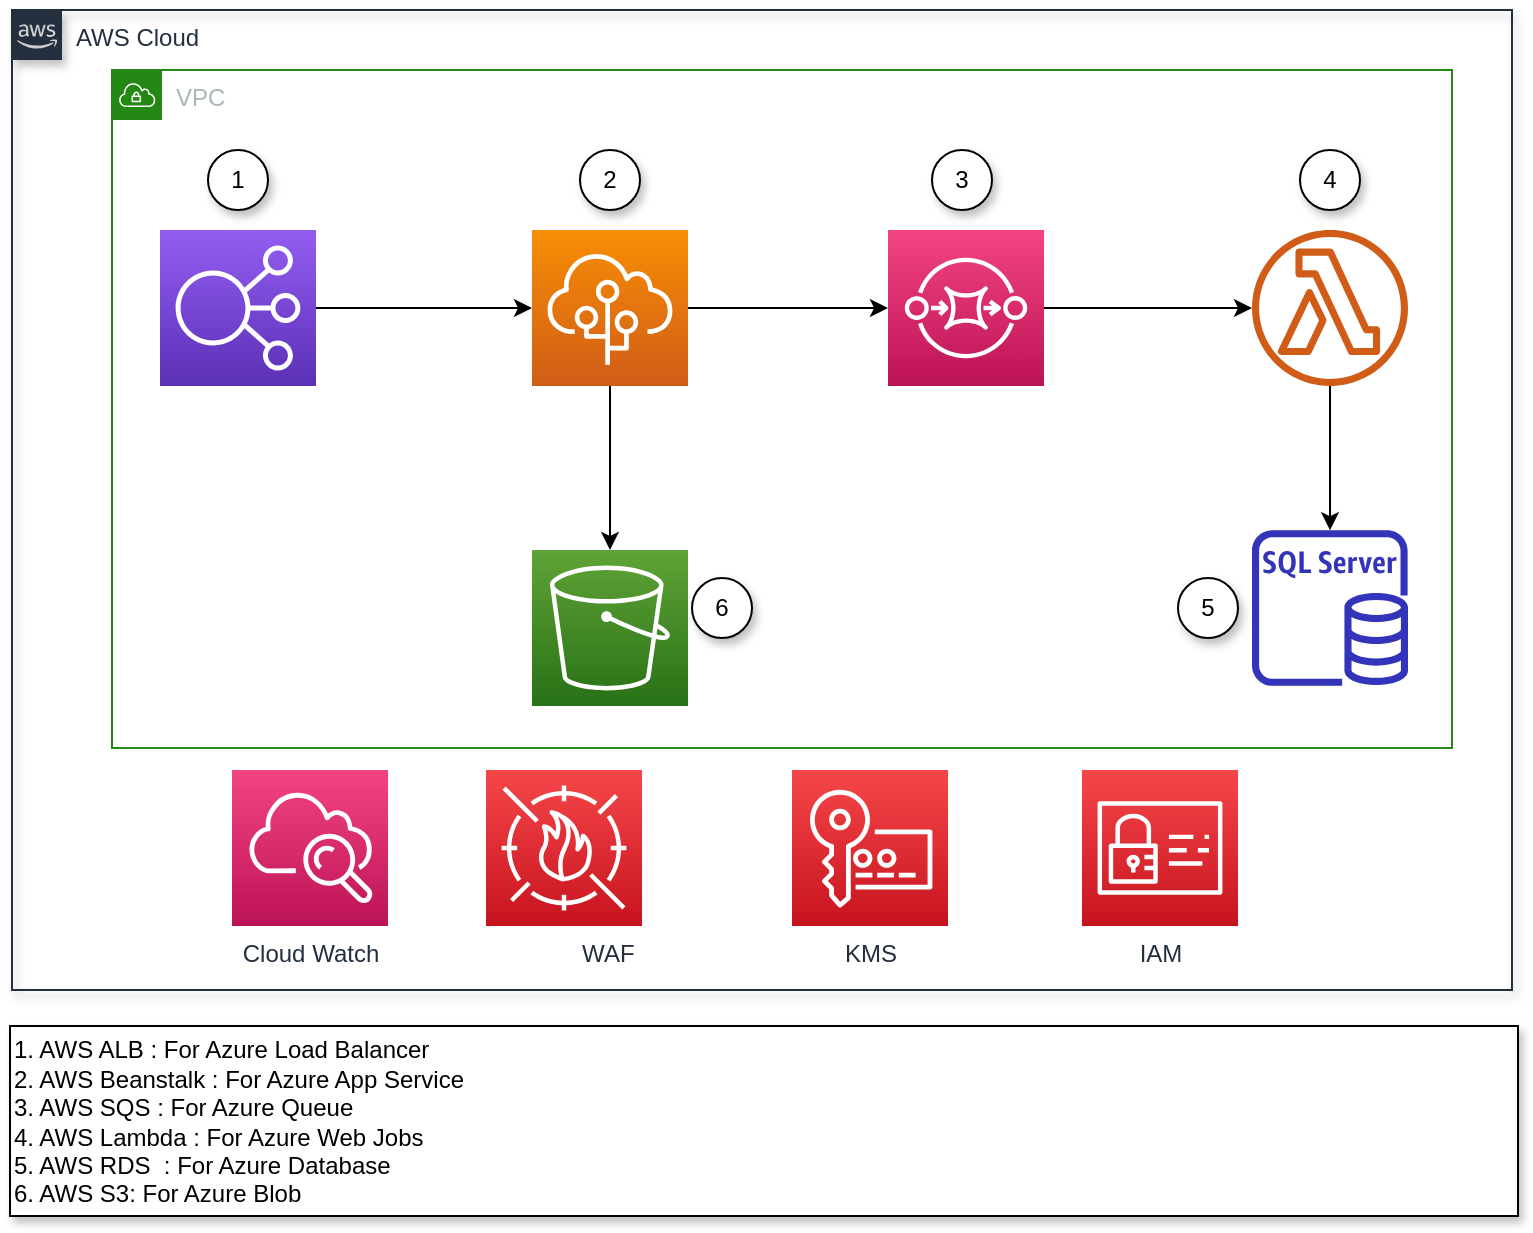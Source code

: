 <mxfile version="13.10.6" type="github" pages="9">
  <diagram id="zHoe3LK2QWmVjBHO4GkU" name="Page-1">
    <mxGraphModel dx="1038" dy="548" grid="0" gridSize="10" guides="1" tooltips="1" connect="1" arrows="1" fold="1" page="1" pageScale="1" pageWidth="1100" pageHeight="850" math="0" shadow="0">
      <root>
        <mxCell id="0" />
        <mxCell id="1" parent="0" />
        <mxCell id="Hlz81Yg2kLPFrcBiUBp2-18" value="AWS Cloud" style="points=[[0,0],[0.25,0],[0.5,0],[0.75,0],[1,0],[1,0.25],[1,0.5],[1,0.75],[1,1],[0.75,1],[0.5,1],[0.25,1],[0,1],[0,0.75],[0,0.5],[0,0.25]];outlineConnect=0;gradientColor=none;html=1;whiteSpace=wrap;fontSize=12;fontStyle=0;shape=mxgraph.aws4.group;grIcon=mxgraph.aws4.group_aws_cloud_alt;strokeColor=#232F3E;fillColor=none;verticalAlign=top;align=left;spacingLeft=30;fontColor=#232F3E;dashed=0;shadow=1;" parent="1" vertex="1">
          <mxGeometry x="80" y="40" width="750" height="490" as="geometry" />
        </mxCell>
        <mxCell id="Hlz81Yg2kLPFrcBiUBp2-21" value="VPC" style="points=[[0,0],[0.25,0],[0.5,0],[0.75,0],[1,0],[1,0.25],[1,0.5],[1,0.75],[1,1],[0.75,1],[0.5,1],[0.25,1],[0,1],[0,0.75],[0,0.5],[0,0.25]];outlineConnect=0;gradientColor=none;html=1;whiteSpace=wrap;fontSize=12;fontStyle=0;shape=mxgraph.aws4.group;grIcon=mxgraph.aws4.group_vpc;strokeColor=#248814;fillColor=none;verticalAlign=top;align=left;spacingLeft=30;fontColor=#AAB7B8;dashed=0;" parent="1" vertex="1">
          <mxGeometry x="130" y="70" width="670" height="339" as="geometry" />
        </mxCell>
        <mxCell id="Hlz81Yg2kLPFrcBiUBp2-16" value="" style="edgeStyle=orthogonalEdgeStyle;rounded=0;orthogonalLoop=1;jettySize=auto;html=1;" parent="1" source="o62nYB1cUhlPsRIlIo1H-1" target="o62nYB1cUhlPsRIlIo1H-4" edge="1">
          <mxGeometry relative="1" as="geometry" />
        </mxCell>
        <mxCell id="o62nYB1cUhlPsRIlIo1H-1" value="" style="outlineConnect=0;fontColor=#232F3E;gradientColor=none;fillColor=#D05C17;strokeColor=none;dashed=0;verticalLabelPosition=bottom;verticalAlign=top;align=center;html=1;fontSize=12;fontStyle=0;aspect=fixed;pointerEvents=1;shape=mxgraph.aws4.lambda_function;" parent="1" vertex="1">
          <mxGeometry x="700" y="150" width="78" height="78" as="geometry" />
        </mxCell>
        <mxCell id="o62nYB1cUhlPsRIlIo1H-2" value="&amp;nbsp; &amp;nbsp; &amp;nbsp; &amp;nbsp; &amp;nbsp; &amp;nbsp; &amp;nbsp;WAF" style="outlineConnect=0;fontColor=#232F3E;gradientColor=#F54749;gradientDirection=north;fillColor=#C7131F;strokeColor=#ffffff;dashed=0;verticalLabelPosition=bottom;verticalAlign=top;align=center;html=1;fontSize=12;fontStyle=0;aspect=fixed;shape=mxgraph.aws4.resourceIcon;resIcon=mxgraph.aws4.waf;" parent="1" vertex="1">
          <mxGeometry x="317" y="420" width="78" height="78" as="geometry" />
        </mxCell>
        <mxCell id="o62nYB1cUhlPsRIlIo1H-3" value="KMS" style="outlineConnect=0;fontColor=#232F3E;gradientColor=#F54749;gradientDirection=north;fillColor=#C7131F;strokeColor=#ffffff;dashed=0;verticalLabelPosition=bottom;verticalAlign=top;align=center;html=1;fontSize=12;fontStyle=0;aspect=fixed;shape=mxgraph.aws4.resourceIcon;resIcon=mxgraph.aws4.key_management_service;" parent="1" vertex="1">
          <mxGeometry x="470" y="420" width="78" height="78" as="geometry" />
        </mxCell>
        <mxCell id="o62nYB1cUhlPsRIlIo1H-4" value="" style="outlineConnect=0;fontColor=#232F3E;gradientColor=none;fillColor=#3334B9;strokeColor=none;dashed=0;verticalLabelPosition=bottom;verticalAlign=top;align=center;html=1;fontSize=12;fontStyle=0;aspect=fixed;pointerEvents=1;shape=mxgraph.aws4.rds_sql_server_instance;" parent="1" vertex="1">
          <mxGeometry x="700" y="300" width="78" height="78" as="geometry" />
        </mxCell>
        <mxCell id="Hlz81Yg2kLPFrcBiUBp2-14" value="" style="edgeStyle=orthogonalEdgeStyle;rounded=0;orthogonalLoop=1;jettySize=auto;html=1;" parent="1" source="o62nYB1cUhlPsRIlIo1H-5" target="Hlz81Yg2kLPFrcBiUBp2-1" edge="1">
          <mxGeometry relative="1" as="geometry" />
        </mxCell>
        <mxCell id="Hlz81Yg2kLPFrcBiUBp2-17" value="" style="edgeStyle=orthogonalEdgeStyle;rounded=0;orthogonalLoop=1;jettySize=auto;html=1;" parent="1" source="o62nYB1cUhlPsRIlIo1H-5" target="o62nYB1cUhlPsRIlIo1H-6" edge="1">
          <mxGeometry relative="1" as="geometry" />
        </mxCell>
        <mxCell id="o62nYB1cUhlPsRIlIo1H-5" value="" style="outlineConnect=0;fontColor=#232F3E;gradientColor=#F78E04;gradientDirection=north;fillColor=#D05C17;strokeColor=#ffffff;dashed=0;verticalLabelPosition=bottom;verticalAlign=top;align=center;html=1;fontSize=12;fontStyle=0;aspect=fixed;shape=mxgraph.aws4.resourceIcon;resIcon=mxgraph.aws4.elastic_beanstalk;" parent="1" vertex="1">
          <mxGeometry x="340" y="150" width="78" height="78" as="geometry" />
        </mxCell>
        <mxCell id="o62nYB1cUhlPsRIlIo1H-6" value="" style="outlineConnect=0;fontColor=#232F3E;gradientColor=#60A337;gradientDirection=north;fillColor=#277116;strokeColor=#ffffff;dashed=0;verticalLabelPosition=bottom;verticalAlign=top;align=center;html=1;fontSize=12;fontStyle=0;aspect=fixed;shape=mxgraph.aws4.resourceIcon;resIcon=mxgraph.aws4.s3;" parent="1" vertex="1">
          <mxGeometry x="340" y="310" width="78" height="78" as="geometry" />
        </mxCell>
        <mxCell id="Hlz81Yg2kLPFrcBiUBp2-15" value="" style="edgeStyle=orthogonalEdgeStyle;rounded=0;orthogonalLoop=1;jettySize=auto;html=1;" parent="1" source="Hlz81Yg2kLPFrcBiUBp2-1" target="o62nYB1cUhlPsRIlIo1H-1" edge="1">
          <mxGeometry relative="1" as="geometry" />
        </mxCell>
        <mxCell id="Hlz81Yg2kLPFrcBiUBp2-1" value="" style="outlineConnect=0;fontColor=#232F3E;gradientColor=#F34482;gradientDirection=north;fillColor=#BC1356;strokeColor=#ffffff;dashed=0;verticalLabelPosition=bottom;verticalAlign=top;align=center;html=1;fontSize=12;fontStyle=0;aspect=fixed;shape=mxgraph.aws4.resourceIcon;resIcon=mxgraph.aws4.sqs;" parent="1" vertex="1">
          <mxGeometry x="518" y="150" width="78" height="78" as="geometry" />
        </mxCell>
        <mxCell id="Hlz81Yg2kLPFrcBiUBp2-12" value="" style="edgeStyle=orthogonalEdgeStyle;rounded=0;orthogonalLoop=1;jettySize=auto;html=1;" parent="1" source="Hlz81Yg2kLPFrcBiUBp2-5" target="o62nYB1cUhlPsRIlIo1H-5" edge="1">
          <mxGeometry relative="1" as="geometry" />
        </mxCell>
        <mxCell id="Hlz81Yg2kLPFrcBiUBp2-5" value="" style="outlineConnect=0;fontColor=#232F3E;gradientColor=#945DF2;gradientDirection=north;fillColor=#5A30B5;strokeColor=#ffffff;dashed=0;verticalLabelPosition=bottom;verticalAlign=top;align=center;html=1;fontSize=12;fontStyle=0;aspect=fixed;shape=mxgraph.aws4.resourceIcon;resIcon=mxgraph.aws4.elastic_load_balancing;" parent="1" vertex="1">
          <mxGeometry x="154" y="150" width="78" height="78" as="geometry" />
        </mxCell>
        <mxCell id="Hlz81Yg2kLPFrcBiUBp2-22" value="IAM" style="outlineConnect=0;fontColor=#232F3E;gradientColor=#F54749;gradientDirection=north;fillColor=#C7131F;strokeColor=#ffffff;dashed=0;verticalLabelPosition=bottom;verticalAlign=top;align=center;html=1;fontSize=12;fontStyle=0;aspect=fixed;shape=mxgraph.aws4.resourceIcon;resIcon=mxgraph.aws4.identity_and_access_management;" parent="1" vertex="1">
          <mxGeometry x="615" y="420" width="78" height="78" as="geometry" />
        </mxCell>
        <mxCell id="Hlz81Yg2kLPFrcBiUBp2-23" value="Cloud Watch" style="outlineConnect=0;fontColor=#232F3E;gradientColor=#F34482;gradientDirection=north;fillColor=#BC1356;strokeColor=#ffffff;dashed=0;verticalLabelPosition=bottom;verticalAlign=top;align=center;html=1;fontSize=12;fontStyle=0;aspect=fixed;shape=mxgraph.aws4.resourceIcon;resIcon=mxgraph.aws4.cloudwatch;" parent="1" vertex="1">
          <mxGeometry x="190" y="420" width="78" height="78" as="geometry" />
        </mxCell>
        <mxCell id="Hlz81Yg2kLPFrcBiUBp2-25" value="1" style="ellipse;whiteSpace=wrap;html=1;aspect=fixed;shadow=1;" parent="1" vertex="1">
          <mxGeometry x="178" y="110" width="30" height="30" as="geometry" />
        </mxCell>
        <mxCell id="Hlz81Yg2kLPFrcBiUBp2-26" value="2" style="ellipse;whiteSpace=wrap;html=1;aspect=fixed;shadow=1;" parent="1" vertex="1">
          <mxGeometry x="364" y="110" width="30" height="30" as="geometry" />
        </mxCell>
        <mxCell id="Hlz81Yg2kLPFrcBiUBp2-27" value="3" style="ellipse;whiteSpace=wrap;html=1;aspect=fixed;shadow=1;" parent="1" vertex="1">
          <mxGeometry x="540" y="110" width="30" height="30" as="geometry" />
        </mxCell>
        <mxCell id="Hlz81Yg2kLPFrcBiUBp2-28" value="4" style="ellipse;whiteSpace=wrap;html=1;aspect=fixed;shadow=1;" parent="1" vertex="1">
          <mxGeometry x="724" y="110" width="30" height="30" as="geometry" />
        </mxCell>
        <mxCell id="Hlz81Yg2kLPFrcBiUBp2-30" value="5" style="ellipse;whiteSpace=wrap;html=1;aspect=fixed;shadow=1;" parent="1" vertex="1">
          <mxGeometry x="663" y="324" width="30" height="30" as="geometry" />
        </mxCell>
        <mxCell id="Hlz81Yg2kLPFrcBiUBp2-31" value="6" style="ellipse;whiteSpace=wrap;html=1;aspect=fixed;shadow=1;" parent="1" vertex="1">
          <mxGeometry x="420" y="324" width="30" height="30" as="geometry" />
        </mxCell>
        <mxCell id="Hlz81Yg2kLPFrcBiUBp2-32" value="1. AWS ALB : For Azure Load Balancer&lt;br&gt;2. AWS Beanstalk : For Azure App Service&lt;br&gt;3. AWS SQS : For Azure Queue&lt;br&gt;4. AWS Lambda : For Azure Web Jobs&lt;br&gt;5. AWS RDS&amp;nbsp; : For Azure Database&lt;br&gt;6. AWS S3: For Azure Blob&lt;br&gt;" style="rounded=0;whiteSpace=wrap;html=1;shadow=1;align=left;" parent="1" vertex="1">
          <mxGeometry x="79" y="548" width="754" height="95" as="geometry" />
        </mxCell>
      </root>
    </mxGraphModel>
  </diagram>
  <diagram id="TC9GyQVCHxgk9zWt1Tbp" name="Page-2">
    <mxGraphModel dx="1038" dy="491" grid="1" gridSize="10" guides="1" tooltips="1" connect="1" arrows="1" fold="1" page="1" pageScale="1" pageWidth="1100" pageHeight="850" math="0" shadow="0">
      <root>
        <mxCell id="uu8VjvCotNrG8uVabEyQ-0" />
        <mxCell id="uu8VjvCotNrG8uVabEyQ-1" parent="uu8VjvCotNrG8uVabEyQ-0" />
        <mxCell id="km4wR6tx-hAxAn7d3ko5-0" value="AWS Cloud" style="points=[[0,0],[0.25,0],[0.5,0],[0.75,0],[1,0],[1,0.25],[1,0.5],[1,0.75],[1,1],[0.75,1],[0.5,1],[0.25,1],[0,1],[0,0.75],[0,0.5],[0,0.25]];outlineConnect=0;gradientColor=none;html=1;whiteSpace=wrap;fontSize=12;fontStyle=0;shape=mxgraph.aws4.group;grIcon=mxgraph.aws4.group_aws_cloud_alt;strokeColor=#232F3E;fillColor=none;verticalAlign=top;align=left;spacingLeft=30;fontColor=#232F3E;dashed=0;shadow=1;" parent="uu8VjvCotNrG8uVabEyQ-1" vertex="1">
          <mxGeometry x="80" y="10" width="750" height="590" as="geometry" />
        </mxCell>
        <mxCell id="km4wR6tx-hAxAn7d3ko5-28" value="Region" style="points=[[0,0],[0.25,0],[0.5,0],[0.75,0],[1,0],[1,0.25],[1,0.5],[1,0.75],[1,1],[0.75,1],[0.5,1],[0.25,1],[0,1],[0,0.75],[0,0.5],[0,0.25]];outlineConnect=0;gradientColor=none;html=1;whiteSpace=wrap;fontSize=12;fontStyle=0;shape=mxgraph.aws4.group;grIcon=mxgraph.aws4.group_region;strokeColor=#147EBA;fillColor=none;verticalAlign=top;align=left;spacingLeft=30;fontColor=#147EBA;dashed=0;" parent="uu8VjvCotNrG8uVabEyQ-1" vertex="1">
          <mxGeometry x="100" y="40" width="690" height="430" as="geometry" />
        </mxCell>
        <mxCell id="km4wR6tx-hAxAn7d3ko5-1" value="VPC" style="points=[[0,0],[0.25,0],[0.5,0],[0.75,0],[1,0],[1,0.25],[1,0.5],[1,0.75],[1,1],[0.75,1],[0.5,1],[0.25,1],[0,1],[0,0.75],[0,0.5],[0,0.25]];outlineConnect=0;gradientColor=none;html=1;whiteSpace=wrap;fontSize=12;fontStyle=0;shape=mxgraph.aws4.group;grIcon=mxgraph.aws4.group_vpc;strokeColor=#248814;fillColor=none;verticalAlign=top;align=left;spacingLeft=30;fontColor=#AAB7B8;dashed=0;" parent="uu8VjvCotNrG8uVabEyQ-1" vertex="1">
          <mxGeometry x="230" y="70" width="330" height="370" as="geometry" />
        </mxCell>
        <mxCell id="km4wR6tx-hAxAn7d3ko5-29" value="Availability Zone" style="fillColor=none;strokeColor=#147EBA;dashed=1;verticalAlign=top;fontStyle=0;fontColor=#147EBA;" parent="uu8VjvCotNrG8uVabEyQ-1" vertex="1">
          <mxGeometry x="273" y="98" width="247" height="322" as="geometry" />
        </mxCell>
        <mxCell id="km4wR6tx-hAxAn7d3ko5-26" value="Public subnet" style="points=[[0,0],[0.25,0],[0.5,0],[0.75,0],[1,0],[1,0.25],[1,0.5],[1,0.75],[1,1],[0.75,1],[0.5,1],[0.25,1],[0,1],[0,0.75],[0,0.5],[0,0.25]];outlineConnect=0;gradientColor=none;html=1;whiteSpace=wrap;fontSize=12;fontStyle=0;shape=mxgraph.aws4.group;grIcon=mxgraph.aws4.group_security_group;grStroke=0;strokeColor=#248814;fillColor=#E9F3E6;verticalAlign=top;align=left;spacingLeft=30;fontColor=#248814;dashed=0;" parent="uu8VjvCotNrG8uVabEyQ-1" vertex="1">
          <mxGeometry x="329" y="120" width="130" height="150" as="geometry" />
        </mxCell>
        <mxCell id="km4wR6tx-hAxAn7d3ko5-24" value="Private subnet" style="points=[[0,0],[0.25,0],[0.5,0],[0.75,0],[1,0],[1,0.25],[1,0.5],[1,0.75],[1,1],[0.75,1],[0.5,1],[0.25,1],[0,1],[0,0.75],[0,0.5],[0,0.25]];outlineConnect=0;gradientColor=none;html=1;whiteSpace=wrap;fontSize=12;fontStyle=0;shape=mxgraph.aws4.group;grIcon=mxgraph.aws4.group_security_group;grStroke=0;strokeColor=#147EBA;fillColor=#E6F2F8;verticalAlign=top;align=left;spacingLeft=30;fontColor=#147EBA;dashed=0;" parent="uu8VjvCotNrG8uVabEyQ-1" vertex="1">
          <mxGeometry x="329" y="279" width="130" height="130" as="geometry" />
        </mxCell>
        <mxCell id="km4wR6tx-hAxAn7d3ko5-3" value="" style="outlineConnect=0;fontColor=#232F3E;gradientColor=none;fillColor=#D05C17;strokeColor=none;dashed=0;verticalLabelPosition=bottom;verticalAlign=top;align=center;html=1;fontSize=12;fontStyle=0;aspect=fixed;pointerEvents=1;shape=mxgraph.aws4.lambda_function;" parent="uu8VjvCotNrG8uVabEyQ-1" vertex="1">
          <mxGeometry x="610" y="240" width="78" height="78" as="geometry" />
        </mxCell>
        <mxCell id="km4wR6tx-hAxAn7d3ko5-4" value="&amp;nbsp; WAF" style="outlineConnect=0;fontColor=#232F3E;gradientColor=#F54749;gradientDirection=north;fillColor=#C7131F;strokeColor=#ffffff;dashed=0;verticalLabelPosition=bottom;verticalAlign=top;align=center;html=1;fontSize=12;fontStyle=0;aspect=fixed;shape=mxgraph.aws4.resourceIcon;resIcon=mxgraph.aws4.waf;" parent="uu8VjvCotNrG8uVabEyQ-1" vertex="1">
          <mxGeometry x="316" y="500" width="78" height="78" as="geometry" />
        </mxCell>
        <mxCell id="km4wR6tx-hAxAn7d3ko5-5" value="KMS" style="outlineConnect=0;fontColor=#232F3E;gradientColor=#F54749;gradientDirection=north;fillColor=#C7131F;strokeColor=#ffffff;dashed=0;verticalLabelPosition=bottom;verticalAlign=top;align=center;html=1;fontSize=12;fontStyle=0;aspect=fixed;shape=mxgraph.aws4.resourceIcon;resIcon=mxgraph.aws4.key_management_service;" parent="uu8VjvCotNrG8uVabEyQ-1" vertex="1">
          <mxGeometry x="460" y="500" width="78" height="78" as="geometry" />
        </mxCell>
        <mxCell id="km4wR6tx-hAxAn7d3ko5-6" value="RDS" style="outlineConnect=0;fontColor=#232F3E;gradientColor=none;fillColor=#3334B9;strokeColor=none;dashed=0;verticalLabelPosition=bottom;verticalAlign=top;align=center;html=1;fontSize=12;fontStyle=0;aspect=fixed;pointerEvents=1;shape=mxgraph.aws4.rds_sql_server_instance;" parent="uu8VjvCotNrG8uVabEyQ-1" vertex="1">
          <mxGeometry x="355" y="310" width="78" height="78" as="geometry" />
        </mxCell>
        <mxCell id="km4wR6tx-hAxAn7d3ko5-9" value="WebApi&lt;br&gt;(ElasticBeanStalk)" style="outlineConnect=0;fontColor=#232F3E;gradientColor=#F78E04;gradientDirection=north;fillColor=#D05C17;strokeColor=#ffffff;dashed=0;verticalLabelPosition=bottom;verticalAlign=top;align=center;html=1;fontSize=12;fontStyle=0;aspect=fixed;shape=mxgraph.aws4.resourceIcon;resIcon=mxgraph.aws4.elastic_beanstalk;" parent="uu8VjvCotNrG8uVabEyQ-1" vertex="1">
          <mxGeometry x="352" y="150" width="78" height="78" as="geometry" />
        </mxCell>
        <mxCell id="km4wR6tx-hAxAn7d3ko5-10" value="S3" style="outlineConnect=0;fontColor=#232F3E;gradientColor=#60A337;gradientDirection=north;fillColor=#277116;strokeColor=#ffffff;dashed=0;verticalLabelPosition=bottom;verticalAlign=top;align=center;html=1;fontSize=12;fontStyle=0;aspect=fixed;shape=mxgraph.aws4.resourceIcon;resIcon=mxgraph.aws4.s3;" parent="uu8VjvCotNrG8uVabEyQ-1" vertex="1">
          <mxGeometry x="610" y="362" width="78" height="78" as="geometry" />
        </mxCell>
        <mxCell id="km4wR6tx-hAxAn7d3ko5-12" value="SQS" style="outlineConnect=0;fontColor=#232F3E;gradientColor=#F34482;gradientDirection=north;fillColor=#BC1356;strokeColor=#ffffff;dashed=0;verticalLabelPosition=bottom;verticalAlign=top;align=center;html=1;fontSize=12;fontStyle=0;aspect=fixed;shape=mxgraph.aws4.resourceIcon;resIcon=mxgraph.aws4.sqs;" parent="uu8VjvCotNrG8uVabEyQ-1" vertex="1">
          <mxGeometry x="605" y="120" width="78" height="78" as="geometry" />
        </mxCell>
        <mxCell id="km4wR6tx-hAxAn7d3ko5-15" value="IAM" style="outlineConnect=0;fontColor=#232F3E;gradientColor=#F54749;gradientDirection=north;fillColor=#C7131F;strokeColor=#ffffff;dashed=0;verticalLabelPosition=bottom;verticalAlign=top;align=center;html=1;fontSize=12;fontStyle=0;aspect=fixed;shape=mxgraph.aws4.resourceIcon;resIcon=mxgraph.aws4.identity_and_access_management;" parent="uu8VjvCotNrG8uVabEyQ-1" vertex="1">
          <mxGeometry x="605" y="500" width="78" height="78" as="geometry" />
        </mxCell>
        <mxCell id="km4wR6tx-hAxAn7d3ko5-16" value="Cloud Watch" style="outlineConnect=0;fontColor=#232F3E;gradientColor=#F34482;gradientDirection=north;fillColor=#BC1356;strokeColor=#ffffff;dashed=0;verticalLabelPosition=bottom;verticalAlign=top;align=center;html=1;fontSize=12;fontStyle=0;aspect=fixed;shape=mxgraph.aws4.resourceIcon;resIcon=mxgraph.aws4.cloudwatch;" parent="uu8VjvCotNrG8uVabEyQ-1" vertex="1">
          <mxGeometry x="180" y="500" width="78" height="78" as="geometry" />
        </mxCell>
        <mxCell id="km4wR6tx-hAxAn7d3ko5-31" value="SecretsManager" style="outlineConnect=0;fontColor=#232F3E;gradientColor=#F54749;gradientDirection=north;fillColor=#C7131F;strokeColor=#ffffff;dashed=0;verticalLabelPosition=bottom;verticalAlign=top;align=center;html=1;fontSize=12;fontStyle=0;aspect=fixed;shape=mxgraph.aws4.resourceIcon;resIcon=mxgraph.aws4.secrets_manager;" parent="uu8VjvCotNrG8uVabEyQ-1" vertex="1">
          <mxGeometry x="120" y="120" width="78" height="78" as="geometry" />
        </mxCell>
        <mxCell id="MEZRBDz_R3GlssPabPW2-0" value="" style="outlineConnect=0;fontColor=#232F3E;gradientColor=none;fillColor=#5A30B5;strokeColor=none;dashed=0;verticalLabelPosition=bottom;verticalAlign=top;align=center;html=1;fontSize=12;fontStyle=0;aspect=fixed;pointerEvents=1;shape=mxgraph.aws4.network_access_control_list;" parent="uu8VjvCotNrG8uVabEyQ-1" vertex="1">
          <mxGeometry x="440" y="250" width="38" height="38" as="geometry" />
        </mxCell>
      </root>
    </mxGraphModel>
  </diagram>
  <diagram id="9xpP0JCYTj62qNiPQsDx" name="DynamoDB-Elastic">
    <mxGraphModel dx="1038" dy="491" grid="1" gridSize="10" guides="1" tooltips="1" connect="1" arrows="1" fold="1" page="1" pageScale="1" pageWidth="1100" pageHeight="850" math="0" shadow="0">
      <root>
        <mxCell id="Qq79CCaO37ptF_DrPNeD-0" />
        <mxCell id="Qq79CCaO37ptF_DrPNeD-1" parent="Qq79CCaO37ptF_DrPNeD-0" />
        <mxCell id="Uf8iPjfD3X-GTCrJ4t-6-0" value="AWS Cloud" style="points=[[0,0],[0.25,0],[0.5,0],[0.75,0],[1,0],[1,0.25],[1,0.5],[1,0.75],[1,1],[0.75,1],[0.5,1],[0.25,1],[0,1],[0,0.75],[0,0.5],[0,0.25]];outlineConnect=0;gradientColor=none;html=1;whiteSpace=wrap;fontSize=12;fontStyle=0;shape=mxgraph.aws4.group;grIcon=mxgraph.aws4.group_aws_cloud_alt;strokeColor=#232F3E;fillColor=none;verticalAlign=top;align=left;spacingLeft=30;fontColor=#232F3E;dashed=0;" parent="Qq79CCaO37ptF_DrPNeD-1" vertex="1">
          <mxGeometry x="50" y="70" width="910" height="550" as="geometry" />
        </mxCell>
        <mxCell id="Qq79CCaO37ptF_DrPNeD-2" value="" style="outlineConnect=0;fontColor=#232F3E;gradientColor=#4D72F3;gradientDirection=north;fillColor=#3334B9;strokeColor=#ffffff;dashed=0;verticalLabelPosition=bottom;verticalAlign=top;align=center;html=1;fontSize=12;fontStyle=0;aspect=fixed;shape=mxgraph.aws4.resourceIcon;resIcon=mxgraph.aws4.elasticache;" parent="Qq79CCaO37ptF_DrPNeD-1" vertex="1">
          <mxGeometry x="750" y="270" width="78" height="78" as="geometry" />
        </mxCell>
        <mxCell id="Qq79CCaO37ptF_DrPNeD-5" style="edgeStyle=orthogonalEdgeStyle;rounded=0;orthogonalLoop=1;jettySize=auto;html=1;" parent="Qq79CCaO37ptF_DrPNeD-1" source="Qq79CCaO37ptF_DrPNeD-3" target="Qq79CCaO37ptF_DrPNeD-4" edge="1">
          <mxGeometry relative="1" as="geometry" />
        </mxCell>
        <mxCell id="Qq79CCaO37ptF_DrPNeD-21" style="edgeStyle=orthogonalEdgeStyle;rounded=0;orthogonalLoop=1;jettySize=auto;html=1;" parent="Qq79CCaO37ptF_DrPNeD-1" source="Qq79CCaO37ptF_DrPNeD-3" target="Qq79CCaO37ptF_DrPNeD-22" edge="1">
          <mxGeometry relative="1" as="geometry">
            <mxPoint x="252.2" y="373.087" as="targetPoint" />
          </mxGeometry>
        </mxCell>
        <mxCell id="Qq79CCaO37ptF_DrPNeD-3" value="" style="outlineConnect=0;fontColor=#232F3E;gradientColor=#4D72F3;gradientDirection=north;fillColor=#3334B9;strokeColor=#ffffff;dashed=0;verticalLabelPosition=bottom;verticalAlign=top;align=center;html=1;fontSize=12;fontStyle=0;aspect=fixed;shape=mxgraph.aws4.resourceIcon;resIcon=mxgraph.aws4.dynamodb;" parent="Qq79CCaO37ptF_DrPNeD-1" vertex="1">
          <mxGeometry x="210" y="180" width="78" height="78" as="geometry" />
        </mxCell>
        <mxCell id="Qq79CCaO37ptF_DrPNeD-6" style="edgeStyle=orthogonalEdgeStyle;rounded=0;orthogonalLoop=1;jettySize=auto;html=1;" parent="Qq79CCaO37ptF_DrPNeD-1" source="Qq79CCaO37ptF_DrPNeD-4" target="Qq79CCaO37ptF_DrPNeD-2" edge="1">
          <mxGeometry relative="1" as="geometry" />
        </mxCell>
        <mxCell id="Qq79CCaO37ptF_DrPNeD-4" value="DMS" style="outlineConnect=0;fontColor=#232F3E;gradientColor=#4D72F3;gradientDirection=north;fillColor=#3334B9;strokeColor=#ffffff;dashed=0;verticalLabelPosition=bottom;verticalAlign=top;align=center;html=1;fontSize=12;fontStyle=0;aspect=fixed;shape=mxgraph.aws4.resourceIcon;resIcon=mxgraph.aws4.database_migration_service;" parent="Qq79CCaO37ptF_DrPNeD-1" vertex="1">
          <mxGeometry x="500" y="180" width="78" height="78" as="geometry" />
        </mxCell>
        <mxCell id="Qq79CCaO37ptF_DrPNeD-13" style="edgeStyle=orthogonalEdgeStyle;rounded=0;orthogonalLoop=1;jettySize=auto;html=1;" parent="Qq79CCaO37ptF_DrPNeD-1" target="Qq79CCaO37ptF_DrPNeD-10" edge="1">
          <mxGeometry relative="1" as="geometry">
            <mxPoint x="288" y="399" as="sourcePoint" />
          </mxGeometry>
        </mxCell>
        <mxCell id="Qq79CCaO37ptF_DrPNeD-8" value="Tables" style="outlineConnect=0;fontColor=#232F3E;gradientColor=none;fillColor=#3334B9;strokeColor=none;dashed=0;verticalLabelPosition=bottom;verticalAlign=top;align=center;html=1;fontSize=12;fontStyle=0;aspect=fixed;pointerEvents=1;shape=mxgraph.aws4.table;" parent="Qq79CCaO37ptF_DrPNeD-1" vertex="1">
          <mxGeometry x="160" y="170" width="50" height="50" as="geometry" />
        </mxCell>
        <mxCell id="Qq79CCaO37ptF_DrPNeD-14" style="edgeStyle=orthogonalEdgeStyle;rounded=0;orthogonalLoop=1;jettySize=auto;html=1;" parent="Qq79CCaO37ptF_DrPNeD-1" source="Qq79CCaO37ptF_DrPNeD-10" target="Qq79CCaO37ptF_DrPNeD-2" edge="1">
          <mxGeometry relative="1" as="geometry" />
        </mxCell>
        <mxCell id="Qq79CCaO37ptF_DrPNeD-10" value="" style="outlineConnect=0;fontColor=#232F3E;gradientColor=none;fillColor=#D05C17;strokeColor=none;dashed=0;verticalLabelPosition=bottom;verticalAlign=top;align=center;html=1;fontSize=12;fontStyle=0;aspect=fixed;pointerEvents=1;shape=mxgraph.aws4.lambda_function;" parent="Qq79CCaO37ptF_DrPNeD-1" vertex="1">
          <mxGeometry x="511" y="360" width="78" height="78" as="geometry" />
        </mxCell>
        <mxCell id="Qq79CCaO37ptF_DrPNeD-15" value="One Time Inital Transfer using DMS if required" style="text;html=1;strokeColor=none;fillColor=none;align=center;verticalAlign=middle;whiteSpace=wrap;rounded=0;" parent="Qq79CCaO37ptF_DrPNeD-1" vertex="1">
          <mxGeometry x="340" y="130" width="150" height="20" as="geometry" />
        </mxCell>
        <mxCell id="Qq79CCaO37ptF_DrPNeD-16" value="Using DynamoDB Streams to index DynamoDB" style="text;html=1;strokeColor=none;fillColor=none;align=center;verticalAlign=middle;whiteSpace=wrap;rounded=0;" parent="Qq79CCaO37ptF_DrPNeD-1" vertex="1">
          <mxGeometry x="330" y="470" width="150" height="20" as="geometry" />
        </mxCell>
        <mxCell id="Qq79CCaO37ptF_DrPNeD-17" value="Elastic Search" style="text;html=1;strokeColor=none;fillColor=none;align=center;verticalAlign=middle;whiteSpace=wrap;rounded=0;" parent="Qq79CCaO37ptF_DrPNeD-1" vertex="1">
          <mxGeometry x="600" y="360" width="80" height="20" as="geometry" />
        </mxCell>
        <mxCell id="Qq79CCaO37ptF_DrPNeD-22" value="DynamoDB Streams" style="outlineConnect=0;fontColor=#232F3E;gradientColor=none;fillColor=#BC1356;strokeColor=none;dashed=0;verticalLabelPosition=bottom;verticalAlign=top;align=center;html=1;fontSize=12;fontStyle=0;aspect=fixed;pointerEvents=1;shape=mxgraph.aws4.message;" parent="Qq79CCaO37ptF_DrPNeD-1" vertex="1">
          <mxGeometry x="211" y="361" width="76" height="78" as="geometry" />
        </mxCell>
        <mxCell id="Qq79CCaO37ptF_DrPNeD-23" value="DynamoDB" style="text;html=1;strokeColor=none;fillColor=none;align=center;verticalAlign=middle;whiteSpace=wrap;rounded=0;" parent="Qq79CCaO37ptF_DrPNeD-1" vertex="1">
          <mxGeometry x="207" y="140" width="80" height="20" as="geometry" />
        </mxCell>
      </root>
    </mxGraphModel>
  </diagram>
  <diagram id="PLl4_0Q7-PPjrvKnWzs2" name="IOT">
    <mxGraphModel dx="1038" dy="491" grid="0" gridSize="10" guides="1" tooltips="1" connect="1" arrows="1" fold="1" page="1" pageScale="1" pageWidth="1100" pageHeight="850" math="0" shadow="0">
      <root>
        <mxCell id="kqK0ZG3yCxuiIxiLtnOg-0" />
        <mxCell id="kqK0ZG3yCxuiIxiLtnOg-1" parent="kqK0ZG3yCxuiIxiLtnOg-0" />
        <mxCell id="kqK0ZG3yCxuiIxiLtnOg-16" value="IOT Devices" style="fillColor=none;strokeColor=#5A6C86;dashed=1;verticalAlign=top;fontStyle=0;fontColor=#5A6C86;" parent="kqK0ZG3yCxuiIxiLtnOg-1" vertex="1">
          <mxGeometry x="26" y="270" width="220" height="250" as="geometry" />
        </mxCell>
        <mxCell id="kqK0ZG3yCxuiIxiLtnOg-31" value="AWS Cloud" style="points=[[0,0],[0.25,0],[0.5,0],[0.75,0],[1,0],[1,0.25],[1,0.5],[1,0.75],[1,1],[0.75,1],[0.5,1],[0.25,1],[0,1],[0,0.75],[0,0.5],[0,0.25]];outlineConnect=0;gradientColor=none;html=1;whiteSpace=wrap;fontSize=12;fontStyle=0;shape=mxgraph.aws4.group;grIcon=mxgraph.aws4.group_aws_cloud_alt;strokeColor=#232F3E;fillColor=none;verticalAlign=top;align=left;spacingLeft=30;fontColor=#232F3E;dashed=0;" parent="kqK0ZG3yCxuiIxiLtnOg-1" vertex="1">
          <mxGeometry x="289" y="142" width="800" height="633" as="geometry" />
        </mxCell>
        <mxCell id="kqK0ZG3yCxuiIxiLtnOg-26" style="edgeStyle=orthogonalEdgeStyle;rounded=0;orthogonalLoop=1;jettySize=auto;html=1;" parent="kqK0ZG3yCxuiIxiLtnOg-1" source="kqK0ZG3yCxuiIxiLtnOg-3" target="kqK0ZG3yCxuiIxiLtnOg-19" edge="1">
          <mxGeometry relative="1" as="geometry" />
        </mxCell>
        <mxCell id="kqK0ZG3yCxuiIxiLtnOg-3" value="IOT Core" style="outlineConnect=0;fontColor=#232F3E;gradientColor=#60A337;gradientDirection=north;fillColor=#277116;strokeColor=#ffffff;dashed=0;verticalLabelPosition=bottom;verticalAlign=top;align=center;html=1;fontSize=12;fontStyle=0;aspect=fixed;shape=mxgraph.aws4.resourceIcon;resIcon=mxgraph.aws4.iot_core;" parent="kqK0ZG3yCxuiIxiLtnOg-1" vertex="1">
          <mxGeometry x="446" y="356" width="78" height="78" as="geometry" />
        </mxCell>
        <mxCell id="kqK0ZG3yCxuiIxiLtnOg-11" value="" style="outlineConnect=0;fontColor=#232F3E;gradientColor=#60A337;gradientDirection=north;fillColor=#277116;strokeColor=#ffffff;dashed=0;verticalLabelPosition=bottom;verticalAlign=top;align=center;html=1;fontSize=12;fontStyle=0;aspect=fixed;shape=mxgraph.aws4.resourceIcon;resIcon=mxgraph.aws4.internet_of_things;" parent="kqK0ZG3yCxuiIxiLtnOg-1" vertex="1">
          <mxGeometry x="26" y="238" width="50" height="50" as="geometry" />
        </mxCell>
        <mxCell id="kqK0ZG3yCxuiIxiLtnOg-24" style="edgeStyle=orthogonalEdgeStyle;rounded=0;orthogonalLoop=1;jettySize=auto;html=1;" parent="kqK0ZG3yCxuiIxiLtnOg-1" source="kqK0ZG3yCxuiIxiLtnOg-16" target="kqK0ZG3yCxuiIxiLtnOg-18" edge="1">
          <mxGeometry relative="1" as="geometry" />
        </mxCell>
        <mxCell id="kqK0ZG3yCxuiIxiLtnOg-25" style="edgeStyle=orthogonalEdgeStyle;rounded=0;orthogonalLoop=1;jettySize=auto;html=1;" parent="kqK0ZG3yCxuiIxiLtnOg-1" source="kqK0ZG3yCxuiIxiLtnOg-18" target="kqK0ZG3yCxuiIxiLtnOg-3" edge="1">
          <mxGeometry relative="1" as="geometry" />
        </mxCell>
        <mxCell id="kqK0ZG3yCxuiIxiLtnOg-18" value="Device&lt;br&gt;Gateway" style="outlineConnect=0;fontColor=#232F3E;gradientColor=none;fillColor=#277116;strokeColor=none;dashed=0;verticalLabelPosition=bottom;verticalAlign=top;align=center;html=1;fontSize=12;fontStyle=0;aspect=fixed;pointerEvents=1;shape=mxgraph.aws4.iot_device_gateway;" parent="kqK0ZG3yCxuiIxiLtnOg-1" vertex="1">
          <mxGeometry x="316" y="356" width="78" height="78" as="geometry" />
        </mxCell>
        <mxCell id="GnFfsZL-Zn3gfVzvcm_H-4" style="edgeStyle=orthogonalEdgeStyle;rounded=0;orthogonalLoop=1;jettySize=auto;html=1;" parent="kqK0ZG3yCxuiIxiLtnOg-1" source="kqK0ZG3yCxuiIxiLtnOg-19" target="GnFfsZL-Zn3gfVzvcm_H-0" edge="1">
          <mxGeometry relative="1" as="geometry">
            <mxPoint x="726" y="395" as="targetPoint" />
          </mxGeometry>
        </mxCell>
        <mxCell id="oeDvFGEal831lS_UyXw6-1" style="edgeStyle=orthogonalEdgeStyle;rounded=0;orthogonalLoop=1;jettySize=auto;html=1;" parent="kqK0ZG3yCxuiIxiLtnOg-1" source="kqK0ZG3yCxuiIxiLtnOg-19" target="oeDvFGEal831lS_UyXw6-0" edge="1">
          <mxGeometry relative="1" as="geometry" />
        </mxCell>
        <mxCell id="kqK0ZG3yCxuiIxiLtnOg-19" value="Rule" style="outlineConnect=0;fontColor=#232F3E;gradientColor=none;fillColor=#277116;strokeColor=none;dashed=0;verticalLabelPosition=bottom;verticalAlign=top;align=center;html=1;fontSize=12;fontStyle=0;aspect=fixed;pointerEvents=1;shape=mxgraph.aws4.rule;" parent="kqK0ZG3yCxuiIxiLtnOg-1" vertex="1">
          <mxGeometry x="596" y="356" width="46" height="78" as="geometry" />
        </mxCell>
        <mxCell id="QArRalwpBBEhbRCOwRe_-1" style="edgeStyle=orthogonalEdgeStyle;rounded=0;orthogonalLoop=1;jettySize=auto;html=1;" parent="kqK0ZG3yCxuiIxiLtnOg-1" source="GnFfsZL-Zn3gfVzvcm_H-0" target="QArRalwpBBEhbRCOwRe_-0" edge="1">
          <mxGeometry relative="1" as="geometry" />
        </mxCell>
        <mxCell id="GnFfsZL-Zn3gfVzvcm_H-0" value="Kinesis Data Streams" style="outlineConnect=0;fontColor=#232F3E;gradientColor=#945DF2;gradientDirection=north;fillColor=#5A30B5;strokeColor=#ffffff;dashed=0;verticalLabelPosition=bottom;verticalAlign=top;align=center;html=1;fontSize=12;fontStyle=0;aspect=fixed;shape=mxgraph.aws4.resourceIcon;resIcon=mxgraph.aws4.kinesis_data_streams;" parent="kqK0ZG3yCxuiIxiLtnOg-1" vertex="1">
          <mxGeometry x="710" y="356" width="78" height="78" as="geometry" />
        </mxCell>
        <mxCell id="oeDvFGEal831lS_UyXw6-0" value="Raw Data" style="outlineConnect=0;fontColor=#232F3E;gradientColor=#60A337;gradientDirection=north;fillColor=#277116;strokeColor=#ffffff;dashed=0;verticalLabelPosition=bottom;verticalAlign=top;align=center;html=1;fontSize=12;fontStyle=0;aspect=fixed;shape=mxgraph.aws4.resourceIcon;resIcon=mxgraph.aws4.s3;" parent="kqK0ZG3yCxuiIxiLtnOg-1" vertex="1">
          <mxGeometry x="580" y="216" width="78" height="78" as="geometry" />
        </mxCell>
        <mxCell id="1o5AjP9sZ9JdxiZl9idR-2" style="edgeStyle=orthogonalEdgeStyle;rounded=0;orthogonalLoop=1;jettySize=auto;html=1;" parent="kqK0ZG3yCxuiIxiLtnOg-1" source="QArRalwpBBEhbRCOwRe_-0" target="-cbEaLLNvWtSrXV5jAmL-0" edge="1">
          <mxGeometry relative="1" as="geometry">
            <mxPoint x="901.067" y="552" as="targetPoint" />
          </mxGeometry>
        </mxCell>
        <mxCell id="QArRalwpBBEhbRCOwRe_-0" value="Real Time Calculations" style="outlineConnect=0;fontColor=#232F3E;gradientColor=none;fillColor=#D05C17;strokeColor=none;dashed=0;verticalLabelPosition=bottom;verticalAlign=top;align=center;html=1;fontSize=12;fontStyle=0;aspect=fixed;pointerEvents=1;shape=mxgraph.aws4.lambda_function;" parent="kqK0ZG3yCxuiIxiLtnOg-1" vertex="1">
          <mxGeometry x="860" y="356" width="78" height="78" as="geometry" />
        </mxCell>
        <mxCell id="QArRalwpBBEhbRCOwRe_-6" value="" style="shape=image;html=1;verticalAlign=top;verticalLabelPosition=bottom;labelBackgroundColor=#ffffff;imageAspect=0;aspect=fixed;image=https://cdn0.iconfinder.com/data/icons/devices-42/1600/Watch_2-128.png" parent="kqK0ZG3yCxuiIxiLtnOg-1" vertex="1">
          <mxGeometry x="76" y="331" width="128" height="128" as="geometry" />
        </mxCell>
        <mxCell id="1IY3r56dSARL7J5Li_m_-5" style="edgeStyle=orthogonalEdgeStyle;rounded=0;orthogonalLoop=1;jettySize=auto;html=1;" parent="kqK0ZG3yCxuiIxiLtnOg-1" target="1IY3r56dSARL7J5Li_m_-4" edge="1">
          <mxGeometry relative="1" as="geometry">
            <mxPoint x="689" y="595.5" as="sourcePoint" />
          </mxGeometry>
        </mxCell>
        <mxCell id="1IY3r56dSARL7J5Li_m_-4" value="Web Portal" style="shape=image;html=1;verticalAlign=top;verticalLabelPosition=bottom;labelBackgroundColor=#ffffff;imageAspect=0;aspect=fixed;image=https://cdn3.iconfinder.com/data/icons/network-and-communications-10/32/network_Browser_global_network_planet_webpage_globe-128.png" parent="kqK0ZG3yCxuiIxiLtnOg-1" vertex="1">
          <mxGeometry x="87" y="546.5" width="98" height="98" as="geometry" />
        </mxCell>
        <mxCell id="-cbEaLLNvWtSrXV5jAmL-2" style="edgeStyle=orthogonalEdgeStyle;rounded=0;orthogonalLoop=1;jettySize=auto;html=1;" parent="kqK0ZG3yCxuiIxiLtnOg-1" source="-cbEaLLNvWtSrXV5jAmL-0" target="-cbEaLLNvWtSrXV5jAmL-1" edge="1">
          <mxGeometry relative="1" as="geometry" />
        </mxCell>
        <mxCell id="-cbEaLLNvWtSrXV5jAmL-0" value="DynamoDB&lt;br&gt;(Device_Measurements)" style="outlineConnect=0;fontColor=#232F3E;gradientColor=#4D72F3;gradientDirection=north;fillColor=#3334B9;strokeColor=#ffffff;dashed=0;verticalLabelPosition=bottom;verticalAlign=top;align=center;html=1;fontSize=12;fontStyle=0;aspect=fixed;shape=mxgraph.aws4.resourceIcon;resIcon=mxgraph.aws4.dynamodb;" parent="kqK0ZG3yCxuiIxiLtnOg-1" vertex="1">
          <mxGeometry x="860" y="556" width="78" height="78" as="geometry" />
        </mxCell>
        <mxCell id="-cbEaLLNvWtSrXV5jAmL-1" value="" style="outlineConnect=0;fontColor=#232F3E;gradientColor=none;fillColor=#D05C17;strokeColor=none;dashed=0;verticalLabelPosition=bottom;verticalAlign=top;align=center;html=1;fontSize=12;fontStyle=0;aspect=fixed;pointerEvents=1;shape=mxgraph.aws4.lambda_function;" parent="kqK0ZG3yCxuiIxiLtnOg-1" vertex="1">
          <mxGeometry x="699" y="556" width="78" height="78" as="geometry" />
        </mxCell>
      </root>
    </mxGraphModel>
  </diagram>
  <diagram name="Copy of IOT" id="J-Oirm4kKhfetw3UxnXC">
    <mxGraphModel dx="1038" dy="491" grid="0" gridSize="10" guides="1" tooltips="1" connect="1" arrows="1" fold="1" page="1" pageScale="1" pageWidth="1100" pageHeight="850" math="0" shadow="0">
      <root>
        <mxCell id="gifLgVTthZaeBhf3PpVK-0" />
        <mxCell id="gifLgVTthZaeBhf3PpVK-1" parent="gifLgVTthZaeBhf3PpVK-0" />
        <mxCell id="gifLgVTthZaeBhf3PpVK-2" value="IOT Devices" style="fillColor=none;strokeColor=#5A6C86;dashed=1;verticalAlign=top;fontStyle=0;fontColor=#5A6C86;" parent="gifLgVTthZaeBhf3PpVK-1" vertex="1">
          <mxGeometry x="26" y="270" width="220" height="250" as="geometry" />
        </mxCell>
        <mxCell id="gifLgVTthZaeBhf3PpVK-3" value="AWS Cloud" style="points=[[0,0],[0.25,0],[0.5,0],[0.75,0],[1,0],[1,0.25],[1,0.5],[1,0.75],[1,1],[0.75,1],[0.5,1],[0.25,1],[0,1],[0,0.75],[0,0.5],[0,0.25]];outlineConnect=0;gradientColor=none;html=1;whiteSpace=wrap;fontSize=12;fontStyle=0;shape=mxgraph.aws4.group;grIcon=mxgraph.aws4.group_aws_cloud_alt;strokeColor=#232F3E;fillColor=none;verticalAlign=top;align=left;spacingLeft=30;fontColor=#232F3E;dashed=0;" parent="gifLgVTthZaeBhf3PpVK-1" vertex="1">
          <mxGeometry x="289" y="142" width="800" height="593" as="geometry" />
        </mxCell>
        <mxCell id="gifLgVTthZaeBhf3PpVK-4" style="edgeStyle=orthogonalEdgeStyle;rounded=0;orthogonalLoop=1;jettySize=auto;html=1;" parent="gifLgVTthZaeBhf3PpVK-1" source="gifLgVTthZaeBhf3PpVK-5" target="gifLgVTthZaeBhf3PpVK-12" edge="1">
          <mxGeometry relative="1" as="geometry" />
        </mxCell>
        <mxCell id="gifLgVTthZaeBhf3PpVK-5" value="IOT Core" style="outlineConnect=0;fontColor=#232F3E;gradientColor=#60A337;gradientDirection=north;fillColor=#277116;strokeColor=#ffffff;dashed=0;verticalLabelPosition=bottom;verticalAlign=top;align=center;html=1;fontSize=12;fontStyle=0;aspect=fixed;shape=mxgraph.aws4.resourceIcon;resIcon=mxgraph.aws4.iot_core;" parent="gifLgVTthZaeBhf3PpVK-1" vertex="1">
          <mxGeometry x="446" y="356" width="78" height="78" as="geometry" />
        </mxCell>
        <mxCell id="gifLgVTthZaeBhf3PpVK-6" value="" style="outlineConnect=0;fontColor=#232F3E;gradientColor=#60A337;gradientDirection=north;fillColor=#277116;strokeColor=#ffffff;dashed=0;verticalLabelPosition=bottom;verticalAlign=top;align=center;html=1;fontSize=12;fontStyle=0;aspect=fixed;shape=mxgraph.aws4.resourceIcon;resIcon=mxgraph.aws4.internet_of_things;" parent="gifLgVTthZaeBhf3PpVK-1" vertex="1">
          <mxGeometry x="26" y="238" width="50" height="50" as="geometry" />
        </mxCell>
        <mxCell id="gifLgVTthZaeBhf3PpVK-7" style="edgeStyle=orthogonalEdgeStyle;rounded=0;orthogonalLoop=1;jettySize=auto;html=1;" parent="gifLgVTthZaeBhf3PpVK-1" source="gifLgVTthZaeBhf3PpVK-2" target="gifLgVTthZaeBhf3PpVK-9" edge="1">
          <mxGeometry relative="1" as="geometry" />
        </mxCell>
        <mxCell id="gifLgVTthZaeBhf3PpVK-8" style="edgeStyle=orthogonalEdgeStyle;rounded=0;orthogonalLoop=1;jettySize=auto;html=1;" parent="gifLgVTthZaeBhf3PpVK-1" source="gifLgVTthZaeBhf3PpVK-9" target="gifLgVTthZaeBhf3PpVK-5" edge="1">
          <mxGeometry relative="1" as="geometry" />
        </mxCell>
        <mxCell id="gifLgVTthZaeBhf3PpVK-9" value="Device&lt;br&gt;Gateway" style="outlineConnect=0;fontColor=#232F3E;gradientColor=none;fillColor=#277116;strokeColor=none;dashed=0;verticalLabelPosition=bottom;verticalAlign=top;align=center;html=1;fontSize=12;fontStyle=0;aspect=fixed;pointerEvents=1;shape=mxgraph.aws4.iot_device_gateway;" parent="gifLgVTthZaeBhf3PpVK-1" vertex="1">
          <mxGeometry x="316" y="356" width="78" height="78" as="geometry" />
        </mxCell>
        <mxCell id="gifLgVTthZaeBhf3PpVK-10" style="edgeStyle=orthogonalEdgeStyle;rounded=0;orthogonalLoop=1;jettySize=auto;html=1;" parent="gifLgVTthZaeBhf3PpVK-1" source="gifLgVTthZaeBhf3PpVK-12" target="gifLgVTthZaeBhf3PpVK-14" edge="1">
          <mxGeometry relative="1" as="geometry">
            <mxPoint x="726" y="395" as="targetPoint" />
          </mxGeometry>
        </mxCell>
        <mxCell id="gifLgVTthZaeBhf3PpVK-11" style="edgeStyle=orthogonalEdgeStyle;rounded=0;orthogonalLoop=1;jettySize=auto;html=1;" parent="gifLgVTthZaeBhf3PpVK-1" source="gifLgVTthZaeBhf3PpVK-12" target="gifLgVTthZaeBhf3PpVK-15" edge="1">
          <mxGeometry relative="1" as="geometry" />
        </mxCell>
        <mxCell id="gifLgVTthZaeBhf3PpVK-12" value="Rule" style="outlineConnect=0;fontColor=#232F3E;gradientColor=none;fillColor=#277116;strokeColor=none;dashed=0;verticalLabelPosition=bottom;verticalAlign=top;align=center;html=1;fontSize=12;fontStyle=0;aspect=fixed;pointerEvents=1;shape=mxgraph.aws4.rule;" parent="gifLgVTthZaeBhf3PpVK-1" vertex="1">
          <mxGeometry x="596" y="356" width="46" height="78" as="geometry" />
        </mxCell>
        <mxCell id="gifLgVTthZaeBhf3PpVK-13" style="edgeStyle=orthogonalEdgeStyle;rounded=0;orthogonalLoop=1;jettySize=auto;html=1;" parent="gifLgVTthZaeBhf3PpVK-1" source="gifLgVTthZaeBhf3PpVK-14" edge="1">
          <mxGeometry relative="1" as="geometry">
            <mxPoint x="861" y="395" as="targetPoint" />
          </mxGeometry>
        </mxCell>
        <mxCell id="gifLgVTthZaeBhf3PpVK-14" value="Kinesis Data Streams" style="outlineConnect=0;fontColor=#232F3E;gradientColor=#945DF2;gradientDirection=north;fillColor=#5A30B5;strokeColor=#ffffff;dashed=0;verticalLabelPosition=bottom;verticalAlign=top;align=center;html=1;fontSize=12;fontStyle=0;aspect=fixed;shape=mxgraph.aws4.resourceIcon;resIcon=mxgraph.aws4.kinesis_data_streams;" parent="gifLgVTthZaeBhf3PpVK-1" vertex="1">
          <mxGeometry x="710" y="356" width="78" height="78" as="geometry" />
        </mxCell>
        <mxCell id="gifLgVTthZaeBhf3PpVK-15" value="Raw Data" style="outlineConnect=0;fontColor=#232F3E;gradientColor=#60A337;gradientDirection=north;fillColor=#277116;strokeColor=#ffffff;dashed=0;verticalLabelPosition=bottom;verticalAlign=top;align=center;html=1;fontSize=12;fontStyle=0;aspect=fixed;shape=mxgraph.aws4.resourceIcon;resIcon=mxgraph.aws4.s3;" parent="gifLgVTthZaeBhf3PpVK-1" vertex="1">
          <mxGeometry x="580" y="216" width="78" height="78" as="geometry" />
        </mxCell>
        <mxCell id="gifLgVTthZaeBhf3PpVK-21" value="" style="shape=image;html=1;verticalAlign=top;verticalLabelPosition=bottom;labelBackgroundColor=#ffffff;imageAspect=0;aspect=fixed;image=https://cdn0.iconfinder.com/data/icons/devices-42/1600/Watch_2-128.png" parent="gifLgVTthZaeBhf3PpVK-1" vertex="1">
          <mxGeometry x="76" y="331" width="128" height="128" as="geometry" />
        </mxCell>
        <mxCell id="AHDAWbvcm7R-kkOQPvil-1" style="edgeStyle=orthogonalEdgeStyle;rounded=0;orthogonalLoop=1;jettySize=auto;html=1;" parent="gifLgVTthZaeBhf3PpVK-1" source="gifLgVTthZaeBhf3PpVK-22" target="AHDAWbvcm7R-kkOQPvil-0" edge="1">
          <mxGeometry relative="1" as="geometry" />
        </mxCell>
        <mxCell id="gifLgVTthZaeBhf3PpVK-22" value="Kinesis Data Analytics&lt;br&gt;Flink App" style="outlineConnect=0;fontColor=#232F3E;gradientColor=#945DF2;gradientDirection=north;fillColor=#5A30B5;strokeColor=#ffffff;dashed=0;verticalLabelPosition=bottom;verticalAlign=top;align=center;html=1;fontSize=12;fontStyle=0;aspect=fixed;shape=mxgraph.aws4.resourceIcon;resIcon=mxgraph.aws4.kinesis_data_analytics;" parent="gifLgVTthZaeBhf3PpVK-1" vertex="1">
          <mxGeometry x="856" y="353" width="78" height="78" as="geometry" />
        </mxCell>
        <mxCell id="AHDAWbvcm7R-kkOQPvil-3" style="edgeStyle=orthogonalEdgeStyle;rounded=0;orthogonalLoop=1;jettySize=auto;html=1;" parent="gifLgVTthZaeBhf3PpVK-1" source="1v0XBn9Uu-C-rtItrdGX-0" target="1v0XBn9Uu-C-rtItrdGX-1" edge="1">
          <mxGeometry relative="1" as="geometry" />
        </mxCell>
        <mxCell id="1v0XBn9Uu-C-rtItrdGX-0" value="" style="outlineConnect=0;fontColor=#232F3E;gradientColor=#4D72F3;gradientDirection=north;fillColor=#3334B9;strokeColor=#ffffff;dashed=0;verticalLabelPosition=bottom;verticalAlign=top;align=center;html=1;fontSize=12;fontStyle=0;aspect=fixed;shape=mxgraph.aws4.resourceIcon;resIcon=mxgraph.aws4.dynamodb;" parent="gifLgVTthZaeBhf3PpVK-1" vertex="1">
          <mxGeometry x="856" y="605" width="78" height="78" as="geometry" />
        </mxCell>
        <mxCell id="XPc4vzWF1R0hllIcDmKa-1" style="edgeStyle=orthogonalEdgeStyle;rounded=0;orthogonalLoop=1;jettySize=auto;html=1;" parent="gifLgVTthZaeBhf3PpVK-1" source="1v0XBn9Uu-C-rtItrdGX-1" target="XPc4vzWF1R0hllIcDmKa-0" edge="1">
          <mxGeometry relative="1" as="geometry" />
        </mxCell>
        <mxCell id="1v0XBn9Uu-C-rtItrdGX-1" value="Push/Read Reading" style="outlineConnect=0;dashed=0;verticalLabelPosition=bottom;verticalAlign=top;align=center;html=1;shape=mxgraph.aws3.lambda_function;fillColor=#F58534;gradientColor=none;" parent="gifLgVTthZaeBhf3PpVK-1" vertex="1">
          <mxGeometry x="691" y="608" width="69" height="72" as="geometry" />
        </mxCell>
        <mxCell id="XPc4vzWF1R0hllIcDmKa-0" value="Web Portal" style="shape=image;html=1;verticalAlign=top;verticalLabelPosition=bottom;labelBackgroundColor=#ffffff;imageAspect=0;aspect=fixed;image=https://cdn3.iconfinder.com/data/icons/network-and-communications-10/32/network_Browser_global_network_planet_webpage_globe-128.png" parent="gifLgVTthZaeBhf3PpVK-1" vertex="1">
          <mxGeometry x="100" y="595" width="98" height="98" as="geometry" />
        </mxCell>
        <mxCell id="AHDAWbvcm7R-kkOQPvil-4" style="edgeStyle=orthogonalEdgeStyle;rounded=0;orthogonalLoop=1;jettySize=auto;html=1;" parent="gifLgVTthZaeBhf3PpVK-1" source="AHDAWbvcm7R-kkOQPvil-0" target="1v0XBn9Uu-C-rtItrdGX-0" edge="1">
          <mxGeometry relative="1" as="geometry" />
        </mxCell>
        <mxCell id="AHDAWbvcm7R-kkOQPvil-0" value="" style="outlineConnect=0;dashed=0;verticalLabelPosition=bottom;verticalAlign=top;align=center;html=1;shape=mxgraph.aws3.lambda_function;fillColor=#F58534;gradientColor=none;" parent="gifLgVTthZaeBhf3PpVK-1" vertex="1">
          <mxGeometry x="860.5" y="491" width="69" height="72" as="geometry" />
        </mxCell>
      </root>
    </mxGraphModel>
  </diagram>
  <diagram id="vey1C6r5IgIklhXpRNo5" name="Page-5">
    <mxGraphModel dx="1038" dy="491" grid="1" gridSize="10" guides="1" tooltips="1" connect="1" arrows="1" fold="1" page="1" pageScale="1" pageWidth="1100" pageHeight="850" math="0" shadow="0">
      <root>
        <mxCell id="TMX1YncQmZZNlBv8BU3d-0" />
        <mxCell id="TMX1YncQmZZNlBv8BU3d-1" parent="TMX1YncQmZZNlBv8BU3d-0" />
        <mxCell id="TMX1YncQmZZNlBv8BU3d-2" value="AWS Cloud" style="points=[[0,0],[0.25,0],[0.5,0],[0.75,0],[1,0],[1,0.25],[1,0.5],[1,0.75],[1,1],[0.75,1],[0.5,1],[0.25,1],[0,1],[0,0.75],[0,0.5],[0,0.25]];outlineConnect=0;gradientColor=none;html=1;whiteSpace=wrap;fontSize=12;fontStyle=0;shape=mxgraph.aws4.group;grIcon=mxgraph.aws4.group_aws_cloud_alt;strokeColor=#232F3E;fillColor=none;verticalAlign=top;align=left;spacingLeft=30;fontColor=#232F3E;dashed=0;shadow=1;" parent="TMX1YncQmZZNlBv8BU3d-1" vertex="1">
          <mxGeometry x="250" y="130" width="630" height="350" as="geometry" />
        </mxCell>
        <mxCell id="TMX1YncQmZZNlBv8BU3d-9" style="edgeStyle=orthogonalEdgeStyle;rounded=0;orthogonalLoop=1;jettySize=auto;html=1;" parent="TMX1YncQmZZNlBv8BU3d-1" source="TMX1YncQmZZNlBv8BU3d-3" target="TMX1YncQmZZNlBv8BU3d-4" edge="1">
          <mxGeometry relative="1" as="geometry" />
        </mxCell>
        <mxCell id="TMX1YncQmZZNlBv8BU3d-3" value="API Gateway" style="outlineConnect=0;fontColor=#232F3E;gradientColor=#945DF2;gradientDirection=north;fillColor=#5A30B5;strokeColor=#ffffff;dashed=0;verticalLabelPosition=bottom;verticalAlign=top;align=center;html=1;fontSize=12;fontStyle=0;aspect=fixed;shape=mxgraph.aws4.resourceIcon;resIcon=mxgraph.aws4.api_gateway;" parent="TMX1YncQmZZNlBv8BU3d-1" vertex="1">
          <mxGeometry x="280" y="241" width="78" height="78" as="geometry" />
        </mxCell>
        <mxCell id="TMX1YncQmZZNlBv8BU3d-10" style="edgeStyle=orthogonalEdgeStyle;rounded=0;orthogonalLoop=1;jettySize=auto;html=1;" parent="TMX1YncQmZZNlBv8BU3d-1" source="TMX1YncQmZZNlBv8BU3d-4" edge="1">
          <mxGeometry relative="1" as="geometry">
            <mxPoint x="590" y="280" as="targetPoint" />
          </mxGeometry>
        </mxCell>
        <mxCell id="TMX1YncQmZZNlBv8BU3d-4" value="Validater/Router" style="outlineConnect=0;fontColor=#232F3E;gradientColor=none;fillColor=#D05C17;strokeColor=none;dashed=0;verticalLabelPosition=bottom;verticalAlign=top;align=center;html=1;fontSize=12;fontStyle=0;aspect=fixed;pointerEvents=1;shape=mxgraph.aws4.lambda_function;" parent="TMX1YncQmZZNlBv8BU3d-1" vertex="1">
          <mxGeometry x="440" y="241" width="78" height="78" as="geometry" />
        </mxCell>
        <mxCell id="TMX1YncQmZZNlBv8BU3d-17" value="CRM System" style="rounded=0;whiteSpace=wrap;html=1;" parent="TMX1YncQmZZNlBv8BU3d-1" vertex="1">
          <mxGeometry x="60" y="252" width="120" height="60" as="geometry" />
        </mxCell>
        <mxCell id="TMX1YncQmZZNlBv8BU3d-26" value="" style="endArrow=classic;html=1;exitX=1;exitY=0.5;exitDx=0;exitDy=0;" parent="TMX1YncQmZZNlBv8BU3d-1" source="TMX1YncQmZZNlBv8BU3d-17" target="TMX1YncQmZZNlBv8BU3d-3" edge="1">
          <mxGeometry width="50" height="50" relative="1" as="geometry">
            <mxPoint x="160" y="330" as="sourcePoint" />
            <mxPoint x="230" y="310" as="targetPoint" />
          </mxGeometry>
        </mxCell>
        <mxCell id="TMX1YncQmZZNlBv8BU3d-28" value="Generic Processor" style="outlineConnect=0;fontColor=#232F3E;gradientColor=none;fillColor=#D05C17;strokeColor=none;dashed=0;verticalLabelPosition=bottom;verticalAlign=top;align=center;html=1;fontSize=12;fontStyle=0;aspect=fixed;pointerEvents=1;shape=mxgraph.aws4.lambda_function;" parent="TMX1YncQmZZNlBv8BU3d-1" vertex="1">
          <mxGeometry x="730" y="240" width="78" height="78" as="geometry" />
        </mxCell>
        <mxCell id="TMX1YncQmZZNlBv8BU3d-41" value="" style="edgeStyle=orthogonalEdgeStyle;rounded=0;orthogonalLoop=1;jettySize=auto;html=1;" parent="TMX1YncQmZZNlBv8BU3d-1" source="TMX1YncQmZZNlBv8BU3d-38" target="TMX1YncQmZZNlBv8BU3d-28" edge="1">
          <mxGeometry relative="1" as="geometry" />
        </mxCell>
        <mxCell id="TMX1YncQmZZNlBv8BU3d-38" value="SQS" style="outlineConnect=0;fontColor=#232F3E;gradientColor=#F34482;gradientDirection=north;fillColor=#BC1356;strokeColor=#ffffff;dashed=0;verticalLabelPosition=bottom;verticalAlign=top;align=center;html=1;fontSize=12;fontStyle=0;aspect=fixed;shape=mxgraph.aws4.resourceIcon;resIcon=mxgraph.aws4.sqs;shadow=1;" parent="TMX1YncQmZZNlBv8BU3d-1" vertex="1">
          <mxGeometry x="598" y="252" width="53" height="53" as="geometry" />
        </mxCell>
        <mxCell id="5rr9LkDinMxDI_kTehYC-0" value="Deadletter-Handler" style="outlineConnect=0;fontColor=#232F3E;gradientColor=none;fillColor=#D05C17;strokeColor=none;dashed=0;verticalLabelPosition=bottom;verticalAlign=top;align=center;html=1;fontSize=12;fontStyle=0;aspect=fixed;pointerEvents=1;shape=mxgraph.aws4.lambda_function;" parent="TMX1YncQmZZNlBv8BU3d-1" vertex="1">
          <mxGeometry x="590" y="360" width="78" height="78" as="geometry" />
        </mxCell>
        <mxCell id="5rr9LkDinMxDI_kTehYC-1" value="CRM System" style="rounded=0;whiteSpace=wrap;html=1;" parent="TMX1YncQmZZNlBv8BU3d-1" vertex="1">
          <mxGeometry x="60" y="330" width="120" height="60" as="geometry" />
        </mxCell>
      </root>
    </mxGraphModel>
  </diagram>
  <diagram id="6kUGN473_fxNKkuv5KIb" name="Page-6">
    <mxGraphModel dx="1038" dy="548" grid="1" gridSize="10" guides="1" tooltips="1" connect="1" arrows="1" fold="1" page="1" pageScale="1" pageWidth="1100" pageHeight="850" math="0" shadow="0">
      <root>
        <mxCell id="t7XK8UIFk6ueOB3_bks1-0" />
        <mxCell id="t7XK8UIFk6ueOB3_bks1-1" parent="t7XK8UIFk6ueOB3_bks1-0" />
        <mxCell id="9xay7MUcSlG098AcwhEF-0" value="AWS Cloud" style="points=[[0,0],[0.25,0],[0.5,0],[0.75,0],[1,0],[1,0.25],[1,0.5],[1,0.75],[1,1],[0.75,1],[0.5,1],[0.25,1],[0,1],[0,0.75],[0,0.5],[0,0.25]];outlineConnect=0;gradientColor=none;html=1;whiteSpace=wrap;fontSize=12;fontStyle=0;shape=mxgraph.aws4.group;grIcon=mxgraph.aws4.group_aws_cloud_alt;strokeColor=#232F3E;fillColor=none;verticalAlign=top;align=left;spacingLeft=30;fontColor=#232F3E;dashed=0;shadow=1;" parent="t7XK8UIFk6ueOB3_bks1-1" vertex="1">
          <mxGeometry x="250" y="110" width="820" height="460" as="geometry" />
        </mxCell>
        <mxCell id="9xay7MUcSlG098AcwhEF-3" style="edgeStyle=orthogonalEdgeStyle;rounded=0;orthogonalLoop=1;jettySize=auto;html=1;" parent="t7XK8UIFk6ueOB3_bks1-1" source="9xay7MUcSlG098AcwhEF-4" target="5ZlljCNzhqxxQmQiNgvo-0" edge="1">
          <mxGeometry relative="1" as="geometry">
            <mxPoint x="590" y="280" as="targetPoint" />
          </mxGeometry>
        </mxCell>
        <mxCell id="9xay7MUcSlG098AcwhEF-4" value="GetSignedUrl" style="outlineConnect=0;fontColor=#232F3E;gradientColor=none;fillColor=#D05C17;strokeColor=none;dashed=0;verticalLabelPosition=bottom;verticalAlign=top;align=center;html=1;fontSize=12;fontStyle=0;aspect=fixed;pointerEvents=1;shape=mxgraph.aws4.lambda_function;" parent="t7XK8UIFk6ueOB3_bks1-1" vertex="1">
          <mxGeometry x="453" y="180" width="78" height="78" as="geometry" />
        </mxCell>
        <mxCell id="5ZlljCNzhqxxQmQiNgvo-2" style="edgeStyle=orthogonalEdgeStyle;rounded=0;orthogonalLoop=1;jettySize=auto;html=1;exitX=0.5;exitY=0;exitDx=0;exitDy=0;" parent="t7XK8UIFk6ueOB3_bks1-1" source="9xay7MUcSlG098AcwhEF-5" target="QMEAS7yqfuWfQgCxbl6v-0" edge="1">
          <mxGeometry relative="1" as="geometry">
            <Array as="points">
              <mxPoint x="110" y="220" />
            </Array>
          </mxGeometry>
        </mxCell>
        <mxCell id="5ZlljCNzhqxxQmQiNgvo-7" style="edgeStyle=orthogonalEdgeStyle;rounded=0;orthogonalLoop=1;jettySize=auto;html=1;" parent="t7XK8UIFk6ueOB3_bks1-1" source="9xay7MUcSlG098AcwhEF-5" target="5ZlljCNzhqxxQmQiNgvo-0" edge="1">
          <mxGeometry relative="1" as="geometry" />
        </mxCell>
        <mxCell id="5ZlljCNzhqxxQmQiNgvo-15" style="edgeStyle=orthogonalEdgeStyle;rounded=0;orthogonalLoop=1;jettySize=auto;html=1;" parent="t7XK8UIFk6ueOB3_bks1-1" source="9xay7MUcSlG098AcwhEF-5" target="5ZlljCNzhqxxQmQiNgvo-4" edge="1">
          <mxGeometry relative="1" as="geometry">
            <Array as="points">
              <mxPoint x="110" y="440" />
            </Array>
          </mxGeometry>
        </mxCell>
        <mxCell id="9xay7MUcSlG098AcwhEF-5" value="Web Portal Client App&lt;br&gt;(Signed Authenticated In User)" style="rounded=0;whiteSpace=wrap;html=1;" parent="t7XK8UIFk6ueOB3_bks1-1" vertex="1">
          <mxGeometry x="40" y="309" width="140" height="60" as="geometry" />
        </mxCell>
        <mxCell id="5ZlljCNzhqxxQmQiNgvo-1" style="edgeStyle=orthogonalEdgeStyle;rounded=0;orthogonalLoop=1;jettySize=auto;html=1;" parent="t7XK8UIFk6ueOB3_bks1-1" source="QMEAS7yqfuWfQgCxbl6v-0" target="9xay7MUcSlG098AcwhEF-4" edge="1">
          <mxGeometry relative="1" as="geometry" />
        </mxCell>
        <mxCell id="QMEAS7yqfuWfQgCxbl6v-0" value="API Gateway" style="outlineConnect=0;fontColor=#232F3E;gradientColor=#945DF2;gradientDirection=north;fillColor=#5A30B5;strokeColor=#ffffff;dashed=0;verticalLabelPosition=bottom;verticalAlign=top;align=center;html=1;fontSize=12;fontStyle=0;aspect=fixed;shape=mxgraph.aws4.resourceIcon;resIcon=mxgraph.aws4.api_gateway;" parent="t7XK8UIFk6ueOB3_bks1-1" vertex="1">
          <mxGeometry x="300" y="180" width="78" height="78" as="geometry" />
        </mxCell>
        <mxCell id="5ZlljCNzhqxxQmQiNgvo-10" style="edgeStyle=orthogonalEdgeStyle;rounded=0;orthogonalLoop=1;jettySize=auto;html=1;" parent="t7XK8UIFk6ueOB3_bks1-1" source="5ZlljCNzhqxxQmQiNgvo-0" target="5ZlljCNzhqxxQmQiNgvo-9" edge="1">
          <mxGeometry relative="1" as="geometry" />
        </mxCell>
        <mxCell id="5ZlljCNzhqxxQmQiNgvo-0" value="S3&lt;br&gt;/tenantkey/datetime/event/" style="outlineConnect=0;fontColor=#232F3E;gradientColor=#60A337;gradientDirection=north;fillColor=#277116;strokeColor=#ffffff;dashed=0;verticalLabelPosition=bottom;verticalAlign=top;align=center;html=1;fontSize=12;fontStyle=0;aspect=fixed;shape=mxgraph.aws4.resourceIcon;resIcon=mxgraph.aws4.s3;" parent="t7XK8UIFk6ueOB3_bks1-1" vertex="1">
          <mxGeometry x="601" y="300" width="78" height="78" as="geometry" />
        </mxCell>
        <mxCell id="5ZlljCNzhqxxQmQiNgvo-3" value="Option 1: Get Signed Url" style="text;html=1;strokeColor=none;fillColor=none;align=center;verticalAlign=middle;whiteSpace=wrap;rounded=0;" parent="t7XK8UIFk6ueOB3_bks1-1" vertex="1">
          <mxGeometry x="370" y="130" width="200" height="40" as="geometry" />
        </mxCell>
        <mxCell id="5ZlljCNzhqxxQmQiNgvo-16" style="edgeStyle=orthogonalEdgeStyle;rounded=0;orthogonalLoop=1;jettySize=auto;html=1;" parent="t7XK8UIFk6ueOB3_bks1-1" source="5ZlljCNzhqxxQmQiNgvo-4" target="5ZlljCNzhqxxQmQiNgvo-0" edge="1">
          <mxGeometry relative="1" as="geometry" />
        </mxCell>
        <mxCell id="5ZlljCNzhqxxQmQiNgvo-4" value="Use S3 API to directly upload" style="text;html=1;strokeColor=none;fillColor=none;align=center;verticalAlign=middle;whiteSpace=wrap;rounded=0;" parent="t7XK8UIFk6ueOB3_bks1-1" vertex="1">
          <mxGeometry x="320" y="420" width="200" height="40" as="geometry" />
        </mxCell>
        <mxCell id="5ZlljCNzhqxxQmQiNgvo-8" value="Attach metadata as tags of s3 key" style="text;html=1;strokeColor=none;fillColor=none;align=center;verticalAlign=middle;whiteSpace=wrap;rounded=0;" parent="t7XK8UIFk6ueOB3_bks1-1" vertex="1">
          <mxGeometry x="170" y="360" width="200" height="40" as="geometry" />
        </mxCell>
        <mxCell id="5ZlljCNzhqxxQmQiNgvo-12" style="edgeStyle=orthogonalEdgeStyle;rounded=0;orthogonalLoop=1;jettySize=auto;html=1;" parent="t7XK8UIFk6ueOB3_bks1-1" source="5ZlljCNzhqxxQmQiNgvo-9" target="5ZlljCNzhqxxQmQiNgvo-11" edge="1">
          <mxGeometry relative="1" as="geometry" />
        </mxCell>
        <mxCell id="5ZlljCNzhqxxQmQiNgvo-9" value="UpdateDB(&lt;span style=&quot;color: rgb(23 , 43 , 77) ; font-family: , &amp;#34;blinkmacsystemfont&amp;#34; , &amp;#34;segoe ui&amp;#34; , &amp;#34;roboto&amp;#34; , &amp;#34;oxygen&amp;#34; , &amp;#34;ubuntu&amp;#34; , &amp;#34;fira sans&amp;#34; , &amp;#34;droid sans&amp;#34; , &amp;#34;helvetica neue&amp;#34; , sans-serif ; font-size: 14px ; letter-spacing: -0.07px ; background-color: rgb(255 , 255 , 255)&quot;&gt;stimulus)&lt;br&gt;extract metadata from &lt;br&gt;tags and use them to insert in db&lt;br&gt;&lt;/span&gt;" style="outlineConnect=0;fontColor=#232F3E;gradientColor=none;fillColor=#D05C17;strokeColor=none;dashed=0;verticalLabelPosition=bottom;verticalAlign=top;align=center;html=1;fontSize=12;fontStyle=0;aspect=fixed;pointerEvents=1;shape=mxgraph.aws4.lambda_function;" parent="t7XK8UIFk6ueOB3_bks1-1" vertex="1">
          <mxGeometry x="800" y="300" width="78" height="78" as="geometry" />
        </mxCell>
        <mxCell id="5ZlljCNzhqxxQmQiNgvo-11" value="" style="strokeWidth=2;html=1;shape=mxgraph.flowchart.database;whiteSpace=wrap;" parent="t7XK8UIFk6ueOB3_bks1-1" vertex="1">
          <mxGeometry x="960" y="309" width="60" height="60" as="geometry" />
        </mxCell>
        <mxCell id="5ZlljCNzhqxxQmQiNgvo-13" value="upload at signed url" style="text;html=1;strokeColor=none;fillColor=none;align=center;verticalAlign=middle;whiteSpace=wrap;rounded=0;" parent="t7XK8UIFk6ueOB3_bks1-1" vertex="1">
          <mxGeometry x="260" y="300" width="200" height="40" as="geometry" />
        </mxCell>
        <mxCell id="5ZlljCNzhqxxQmQiNgvo-14" value="Invoke Lambda as S3 Event" style="text;html=1;strokeColor=none;fillColor=none;align=center;verticalAlign=middle;whiteSpace=wrap;rounded=0;" parent="t7XK8UIFk6ueOB3_bks1-1" vertex="1">
          <mxGeometry x="660" y="265" width="140" height="40" as="geometry" />
        </mxCell>
        <mxCell id="5ZlljCNzhqxxQmQiNgvo-17" value="Option 2&lt;br&gt;In this case user IAM identity will be linked to upload to private area of user" style="text;html=1;strokeColor=none;fillColor=none;align=center;verticalAlign=middle;whiteSpace=wrap;rounded=0;" parent="t7XK8UIFk6ueOB3_bks1-1" vertex="1">
          <mxGeometry x="340" y="460" width="200" height="40" as="geometry" />
        </mxCell>
      </root>
    </mxGraphModel>
  </diagram>
  <diagram id="mT_Uw092XuMd-XqiUxbI" name="Page-8">
    <mxGraphModel dx="1038" dy="548" grid="1" gridSize="10" guides="1" tooltips="1" connect="1" arrows="1" fold="1" page="1" pageScale="1" pageWidth="1100" pageHeight="850" math="0" shadow="0">
      <root>
        <mxCell id="4mS0CpQtm5NMhdvk0XJU-0" />
        <mxCell id="4mS0CpQtm5NMhdvk0XJU-1" parent="4mS0CpQtm5NMhdvk0XJU-0" />
        <mxCell id="igDr9YwCNBYLeGs90kzq-1" style="edgeStyle=orthogonalEdgeStyle;rounded=0;orthogonalLoop=1;jettySize=auto;html=1;" parent="4mS0CpQtm5NMhdvk0XJU-1" source="4mS0CpQtm5NMhdvk0XJU-4" target="igDr9YwCNBYLeGs90kzq-2" edge="1">
          <mxGeometry relative="1" as="geometry" />
        </mxCell>
        <mxCell id="4mS0CpQtm5NMhdvk0XJU-4" value="Rule&amp;nbsp;&lt;br&gt;Type: Schedule Based &lt;br&gt;(Cron Expression" style="outlineConnect=0;fontColor=#232F3E;gradientColor=none;fillColor=#BC1356;strokeColor=none;dashed=0;verticalLabelPosition=bottom;verticalAlign=top;align=center;html=1;fontSize=12;fontStyle=0;aspect=fixed;pointerEvents=1;shape=mxgraph.aws4.rule_3;" parent="4mS0CpQtm5NMhdvk0XJU-1" vertex="1">
          <mxGeometry x="410" y="175" width="78" height="68" as="geometry" />
        </mxCell>
        <mxCell id="igDr9YwCNBYLeGs90kzq-0" value="&lt;span style=&quot;color: rgb(23 , 43 , 77) ; font-family: , &amp;#34;blinkmacsystemfont&amp;#34; , &amp;#34;segoe ui&amp;#34; , &amp;#34;roboto&amp;#34; , &amp;#34;oxygen&amp;#34; , &amp;#34;ubuntu&amp;#34; , &amp;#34;fira sans&amp;#34; , &amp;#34;droid sans&amp;#34; , &amp;#34;helvetica neue&amp;#34; , sans-serif ; font-size: 14px ; letter-spacing: -0.07px ; background-color: rgb(255 , 255 , 255)&quot;&gt;Invoke&lt;br&gt;&lt;/span&gt;" style="outlineConnect=0;fontColor=#232F3E;gradientColor=none;fillColor=#D05C17;strokeColor=none;dashed=0;verticalLabelPosition=bottom;verticalAlign=top;align=center;html=1;fontSize=12;fontStyle=0;aspect=fixed;pointerEvents=1;shape=mxgraph.aws4.lambda_function;" parent="4mS0CpQtm5NMhdvk0XJU-1" vertex="1">
          <mxGeometry x="740" y="170" width="78" height="78" as="geometry" />
        </mxCell>
        <mxCell id="igDr9YwCNBYLeGs90kzq-2" value="Event" style="outlineConnect=0;fontColor=#232F3E;gradientColor=none;fillColor=#BC1356;strokeColor=none;dashed=0;verticalLabelPosition=bottom;verticalAlign=top;align=center;html=1;fontSize=12;fontStyle=0;aspect=fixed;pointerEvents=1;shape=mxgraph.aws4.event;" parent="4mS0CpQtm5NMhdvk0XJU-1" vertex="1">
          <mxGeometry x="550" y="170" width="78" height="78" as="geometry" />
        </mxCell>
        <mxCell id="igDr9YwCNBYLeGs90kzq-3" value="Event Bridge" style="outlineConnect=0;fontColor=#232F3E;gradientColor=#F34482;gradientDirection=north;fillColor=#BC1356;strokeColor=#ffffff;dashed=0;verticalLabelPosition=bottom;verticalAlign=top;align=center;html=1;fontSize=12;fontStyle=0;aspect=fixed;shape=mxgraph.aws4.resourceIcon;resIcon=mxgraph.aws4.eventbridge;" parent="4mS0CpQtm5NMhdvk0XJU-1" vertex="1">
          <mxGeometry x="260" y="80" width="78" height="78" as="geometry" />
        </mxCell>
        <mxCell id="igDr9YwCNBYLeGs90kzq-4" value="Generic group" style="fillColor=none;strokeColor=#5A6C86;dashed=1;verticalAlign=top;fontStyle=0;fontColor=#5A6C86;" parent="4mS0CpQtm5NMhdvk0XJU-1" vertex="1">
          <mxGeometry x="300" y="140" width="390" height="190" as="geometry" />
        </mxCell>
      </root>
    </mxGraphModel>
  </diagram>
  <diagram id="NwvxYZxJ1faGPl3TkgOO" name="Page-9">
    <mxGraphModel dx="1384" dy="731" grid="0" gridSize="10" guides="1" tooltips="1" connect="1" arrows="1" fold="1" page="1" pageScale="1" pageWidth="1100" pageHeight="850" math="0" shadow="0">
      <root>
        <mxCell id="IpXf3QDz-hkwovVMiYVT-0" />
        <mxCell id="IpXf3QDz-hkwovVMiYVT-1" parent="IpXf3QDz-hkwovVMiYVT-0" />
        <mxCell id="RmlowDUWFriCWg9xQH22-0" value="AWS Cloud" style="points=[[0,0],[0.25,0],[0.5,0],[0.75,0],[1,0],[1,0.25],[1,0.5],[1,0.75],[1,1],[0.75,1],[0.5,1],[0.25,1],[0,1],[0,0.75],[0,0.5],[0,0.25]];outlineConnect=0;gradientColor=none;html=1;whiteSpace=wrap;fontSize=12;fontStyle=0;shape=mxgraph.aws4.group;grIcon=mxgraph.aws4.group_aws_cloud_alt;strokeColor=#232F3E;fillColor=none;verticalAlign=top;align=left;spacingLeft=30;fontColor=#232F3E;dashed=0;shadow=1;" vertex="1" parent="IpXf3QDz-hkwovVMiYVT-1">
          <mxGeometry x="171" y="145" width="909" height="591" as="geometry" />
        </mxCell>
        <mxCell id="RmlowDUWFriCWg9xQH22-24" style="edgeStyle=orthogonalEdgeStyle;rounded=0;orthogonalLoop=1;jettySize=auto;html=1;" edge="1" parent="IpXf3QDz-hkwovVMiYVT-1" source="RmlowDUWFriCWg9xQH22-1" target="RmlowDUWFriCWg9xQH22-11">
          <mxGeometry relative="1" as="geometry" />
        </mxCell>
        <mxCell id="RmlowDUWFriCWg9xQH22-1" value="DynamoDB&lt;br&gt;Article Metadata&lt;br&gt;Title&lt;br&gt;Author etc" style="outlineConnect=0;fontColor=#232F3E;gradientColor=#4D72F3;gradientDirection=north;fillColor=#3334B9;strokeColor=#ffffff;dashed=0;verticalLabelPosition=bottom;verticalAlign=top;align=center;html=1;fontSize=12;fontStyle=0;aspect=fixed;shape=mxgraph.aws4.resourceIcon;resIcon=mxgraph.aws4.dynamodb;" vertex="1" parent="IpXf3QDz-hkwovVMiYVT-1">
          <mxGeometry x="650" y="376" width="78" height="78" as="geometry" />
        </mxCell>
        <mxCell id="RmlowDUWFriCWg9xQH22-18" style="edgeStyle=orthogonalEdgeStyle;rounded=0;orthogonalLoop=1;jettySize=auto;html=1;" edge="1" parent="IpXf3QDz-hkwovVMiYVT-1" source="RmlowDUWFriCWg9xQH22-2" target="RmlowDUWFriCWg9xQH22-15">
          <mxGeometry relative="1" as="geometry" />
        </mxCell>
        <mxCell id="RmlowDUWFriCWg9xQH22-26" style="edgeStyle=orthogonalEdgeStyle;rounded=0;orthogonalLoop=1;jettySize=auto;html=1;" edge="1" parent="IpXf3QDz-hkwovVMiYVT-1" source="RmlowDUWFriCWg9xQH22-2" target="RmlowDUWFriCWg9xQH22-10">
          <mxGeometry relative="1" as="geometry" />
        </mxCell>
        <mxCell id="RmlowDUWFriCWg9xQH22-2" value="Pinpoint&lt;br&gt;(Marketing Campaigns&lt;br&gt;" style="outlineConnect=0;fontColor=#232F3E;gradientColor=#4D72F3;gradientDirection=north;fillColor=#3334B9;strokeColor=#ffffff;dashed=0;verticalLabelPosition=bottom;verticalAlign=top;align=center;html=1;fontSize=12;fontStyle=0;aspect=fixed;shape=mxgraph.aws4.resourceIcon;resIcon=mxgraph.aws4.pinpoint;" vertex="1" parent="IpXf3QDz-hkwovVMiYVT-1">
          <mxGeometry x="251" y="216" width="78" height="78" as="geometry" />
        </mxCell>
        <mxCell id="RmlowDUWFriCWg9xQH22-23" style="edgeStyle=orthogonalEdgeStyle;rounded=0;orthogonalLoop=1;jettySize=auto;html=1;" edge="1" parent="IpXf3QDz-hkwovVMiYVT-1" source="RmlowDUWFriCWg9xQH22-4" target="RmlowDUWFriCWg9xQH22-1">
          <mxGeometry relative="1" as="geometry" />
        </mxCell>
        <mxCell id="RmlowDUWFriCWg9xQH22-4" value="" style="outlineConnect=0;fontColor=#232F3E;gradientColor=#F78E04;gradientDirection=north;fillColor=#D05C17;strokeColor=#ffffff;dashed=0;verticalLabelPosition=bottom;verticalAlign=top;align=center;html=1;fontSize=12;fontStyle=0;aspect=fixed;shape=mxgraph.aws4.resourceIcon;resIcon=mxgraph.aws4.lambda;" vertex="1" parent="IpXf3QDz-hkwovVMiYVT-1">
          <mxGeometry x="450" y="376" width="78" height="78" as="geometry" />
        </mxCell>
        <mxCell id="RmlowDUWFriCWg9xQH22-5" value="" style="outlineConnect=0;fontColor=#232F3E;gradientColor=#F34482;gradientDirection=north;fillColor=#BC1356;strokeColor=#ffffff;dashed=0;verticalLabelPosition=bottom;verticalAlign=top;align=center;html=1;fontSize=12;fontStyle=0;aspect=fixed;shape=mxgraph.aws4.resourceIcon;resIcon=mxgraph.aws4.step_functions;" vertex="1" parent="IpXf3QDz-hkwovVMiYVT-1">
          <mxGeometry x="518" y="356" width="40" height="40" as="geometry" />
        </mxCell>
        <mxCell id="RmlowDUWFriCWg9xQH22-6" value="Elastic&lt;br&gt;(In case portal needs &lt;br&gt;advanced filters/search)" style="outlineConnect=0;fontColor=#232F3E;gradientColor=#945DF2;gradientDirection=north;fillColor=#5A30B5;strokeColor=#ffffff;dashed=0;verticalLabelPosition=bottom;verticalAlign=top;align=center;html=1;fontSize=12;fontStyle=0;aspect=fixed;shape=mxgraph.aws4.resourceIcon;resIcon=mxgraph.aws4.elasticsearch_service;" vertex="1" parent="IpXf3QDz-hkwovVMiYVT-1">
          <mxGeometry x="960" y="376" width="78" height="78" as="geometry" />
        </mxCell>
        <mxCell id="RmlowDUWFriCWg9xQH22-20" style="edgeStyle=orthogonalEdgeStyle;rounded=0;orthogonalLoop=1;jettySize=auto;html=1;" edge="1" parent="IpXf3QDz-hkwovVMiYVT-1" source="RmlowDUWFriCWg9xQH22-7" target="RmlowDUWFriCWg9xQH22-4">
          <mxGeometry relative="1" as="geometry" />
        </mxCell>
        <mxCell id="RmlowDUWFriCWg9xQH22-7" value="API Gateway&lt;br&gt;/articles&lt;br&gt;/emails&lt;br&gt;/analytics" style="outlineConnect=0;fontColor=#232F3E;gradientColor=#945DF2;gradientDirection=north;fillColor=#5A30B5;strokeColor=#ffffff;dashed=0;verticalLabelPosition=bottom;verticalAlign=top;align=center;html=1;fontSize=12;fontStyle=0;aspect=fixed;shape=mxgraph.aws4.resourceIcon;resIcon=mxgraph.aws4.api_gateway;" vertex="1" parent="IpXf3QDz-hkwovVMiYVT-1">
          <mxGeometry x="251" y="376" width="78" height="78" as="geometry" />
        </mxCell>
        <mxCell id="RmlowDUWFriCWg9xQH22-22" style="edgeStyle=orthogonalEdgeStyle;rounded=0;orthogonalLoop=1;jettySize=auto;html=1;" edge="1" parent="IpXf3QDz-hkwovVMiYVT-1" source="RmlowDUWFriCWg9xQH22-8" target="RmlowDUWFriCWg9xQH22-9">
          <mxGeometry relative="1" as="geometry" />
        </mxCell>
        <mxCell id="RmlowDUWFriCWg9xQH22-8" value="CloudFront&lt;br&gt;Published Articles &lt;br&gt;will be available through CDN" style="outlineConnect=0;fontColor=#232F3E;gradientColor=#945DF2;gradientDirection=north;fillColor=#5A30B5;strokeColor=#ffffff;dashed=0;verticalLabelPosition=bottom;verticalAlign=top;align=center;html=1;fontSize=12;fontStyle=0;aspect=fixed;shape=mxgraph.aws4.resourceIcon;resIcon=mxgraph.aws4.cloudfront;" vertex="1" parent="IpXf3QDz-hkwovVMiYVT-1">
          <mxGeometry x="251" y="541" width="78" height="78" as="geometry" />
        </mxCell>
        <mxCell id="RmlowDUWFriCWg9xQH22-9" value="S3&lt;br&gt;articles/&lt;br&gt;&amp;nbsp; &amp;nbsp; &amp;nbsp; &amp;nbsp; &amp;nbsp; &amp;nbsp; &amp;nbsp; &amp;nbsp; &amp;nbsp; &amp;nbsp; drafts&lt;br&gt;&amp;nbsp; &amp;nbsp; &amp;nbsp; &amp;nbsp; &amp;nbsp; &amp;nbsp; &amp;nbsp; &amp;nbsp; &amp;nbsp; &amp;nbsp; &amp;nbsp; &amp;nbsp; &amp;nbsp; &amp;nbsp;published" style="outlineConnect=0;fontColor=#232F3E;gradientColor=#60A337;gradientDirection=north;fillColor=#277116;strokeColor=#ffffff;dashed=0;verticalLabelPosition=bottom;verticalAlign=top;align=center;html=1;fontSize=12;fontStyle=0;aspect=fixed;shape=mxgraph.aws4.resourceIcon;resIcon=mxgraph.aws4.s3;" vertex="1" parent="IpXf3QDz-hkwovVMiYVT-1">
          <mxGeometry x="450" y="541" width="78" height="78" as="geometry" />
        </mxCell>
        <mxCell id="RmlowDUWFriCWg9xQH22-27" style="edgeStyle=orthogonalEdgeStyle;rounded=0;orthogonalLoop=1;jettySize=auto;html=1;" edge="1" parent="IpXf3QDz-hkwovVMiYVT-1" source="RmlowDUWFriCWg9xQH22-10" target="RmlowDUWFriCWg9xQH22-12">
          <mxGeometry relative="1" as="geometry" />
        </mxCell>
        <mxCell id="RmlowDUWFriCWg9xQH22-10" value="Kinesis&lt;br&gt;Analytics Events &lt;br&gt;e.g mail sent, opened, interaction" style="outlineConnect=0;fontColor=#232F3E;gradientColor=#945DF2;gradientDirection=north;fillColor=#5A30B5;strokeColor=#ffffff;dashed=0;verticalLabelPosition=bottom;verticalAlign=top;align=center;html=1;fontSize=12;fontStyle=0;aspect=fixed;shape=mxgraph.aws4.resourceIcon;resIcon=mxgraph.aws4.kinesis;" vertex="1" parent="IpXf3QDz-hkwovVMiYVT-1">
          <mxGeometry x="440" y="216" width="78" height="78" as="geometry" />
        </mxCell>
        <mxCell id="RmlowDUWFriCWg9xQH22-25" style="edgeStyle=orthogonalEdgeStyle;rounded=0;orthogonalLoop=1;jettySize=auto;html=1;" edge="1" parent="IpXf3QDz-hkwovVMiYVT-1" source="RmlowDUWFriCWg9xQH22-11" target="RmlowDUWFriCWg9xQH22-6">
          <mxGeometry relative="1" as="geometry" />
        </mxCell>
        <mxCell id="RmlowDUWFriCWg9xQH22-11" value="Process DynamoDB&lt;br&gt;Streams" style="outlineConnect=0;fontColor=#232F3E;gradientColor=#F78E04;gradientDirection=north;fillColor=#D05C17;strokeColor=#ffffff;dashed=0;verticalLabelPosition=bottom;verticalAlign=top;align=center;html=1;fontSize=12;fontStyle=0;aspect=fixed;shape=mxgraph.aws4.resourceIcon;resIcon=mxgraph.aws4.lambda;" vertex="1" parent="IpXf3QDz-hkwovVMiYVT-1">
          <mxGeometry x="820" y="376" width="78" height="78" as="geometry" />
        </mxCell>
        <mxCell id="RmlowDUWFriCWg9xQH22-28" style="edgeStyle=orthogonalEdgeStyle;rounded=0;orthogonalLoop=1;jettySize=auto;html=1;" edge="1" parent="IpXf3QDz-hkwovVMiYVT-1" source="RmlowDUWFriCWg9xQH22-12" target="RmlowDUWFriCWg9xQH22-1">
          <mxGeometry relative="1" as="geometry" />
        </mxCell>
        <mxCell id="RmlowDUWFriCWg9xQH22-12" value="Ingest User Enagagement" style="outlineConnect=0;fontColor=#232F3E;gradientColor=#F78E04;gradientDirection=north;fillColor=#D05C17;strokeColor=#ffffff;dashed=0;verticalLabelPosition=bottom;verticalAlign=top;align=center;html=1;fontSize=12;fontStyle=0;aspect=fixed;shape=mxgraph.aws4.resourceIcon;resIcon=mxgraph.aws4.lambda;" vertex="1" parent="IpXf3QDz-hkwovVMiYVT-1">
          <mxGeometry x="650" y="216" width="78" height="78" as="geometry" />
        </mxCell>
        <mxCell id="RmlowDUWFriCWg9xQH22-21" style="edgeStyle=orthogonalEdgeStyle;rounded=0;orthogonalLoop=1;jettySize=auto;html=1;" edge="1" parent="IpXf3QDz-hkwovVMiYVT-1" source="RmlowDUWFriCWg9xQH22-13" target="RmlowDUWFriCWg9xQH22-8">
          <mxGeometry relative="1" as="geometry" />
        </mxCell>
        <mxCell id="RmlowDUWFriCWg9xQH22-13" value="Career Controller users or &lt;br&gt;other properties &lt;br&gt;where articles is views" style="outlineConnect=0;gradientColor=none;fontColor=#545B64;strokeColor=none;fillColor=#879196;dashed=0;verticalLabelPosition=bottom;verticalAlign=top;align=center;html=1;fontSize=12;fontStyle=0;aspect=fixed;shape=mxgraph.aws4.illustration_users;pointerEvents=1" vertex="1" parent="IpXf3QDz-hkwovVMiYVT-1">
          <mxGeometry x="41" y="549.5" width="61" height="61" as="geometry" />
        </mxCell>
        <mxCell id="RmlowDUWFriCWg9xQH22-19" style="edgeStyle=orthogonalEdgeStyle;rounded=0;orthogonalLoop=1;jettySize=auto;html=1;" edge="1" parent="IpXf3QDz-hkwovVMiYVT-1" source="RmlowDUWFriCWg9xQH22-14" target="RmlowDUWFriCWg9xQH22-7">
          <mxGeometry relative="1" as="geometry" />
        </mxCell>
        <mxCell id="RmlowDUWFriCWg9xQH22-14" value="Career Controller&lt;br&gt;Product Manager" style="outlineConnect=0;gradientColor=none;fontColor=#545B64;strokeColor=none;fillColor=#879196;dashed=0;verticalLabelPosition=bottom;verticalAlign=top;align=center;html=1;fontSize=12;fontStyle=0;aspect=fixed;shape=mxgraph.aws4.illustration_users;pointerEvents=1" vertex="1" parent="IpXf3QDz-hkwovVMiYVT-1">
          <mxGeometry x="41" y="385" width="61" height="61" as="geometry" />
        </mxCell>
        <mxCell id="RmlowDUWFriCWg9xQH22-15" value="End Users" style="outlineConnect=0;gradientColor=none;fontColor=#545B64;strokeColor=none;fillColor=#879196;dashed=0;verticalLabelPosition=bottom;verticalAlign=top;align=center;html=1;fontSize=12;fontStyle=0;aspect=fixed;shape=mxgraph.aws4.illustration_users;pointerEvents=1" vertex="1" parent="IpXf3QDz-hkwovVMiYVT-1">
          <mxGeometry x="41" y="224.5" width="61" height="61" as="geometry" />
        </mxCell>
      </root>
    </mxGraphModel>
  </diagram>
</mxfile>
